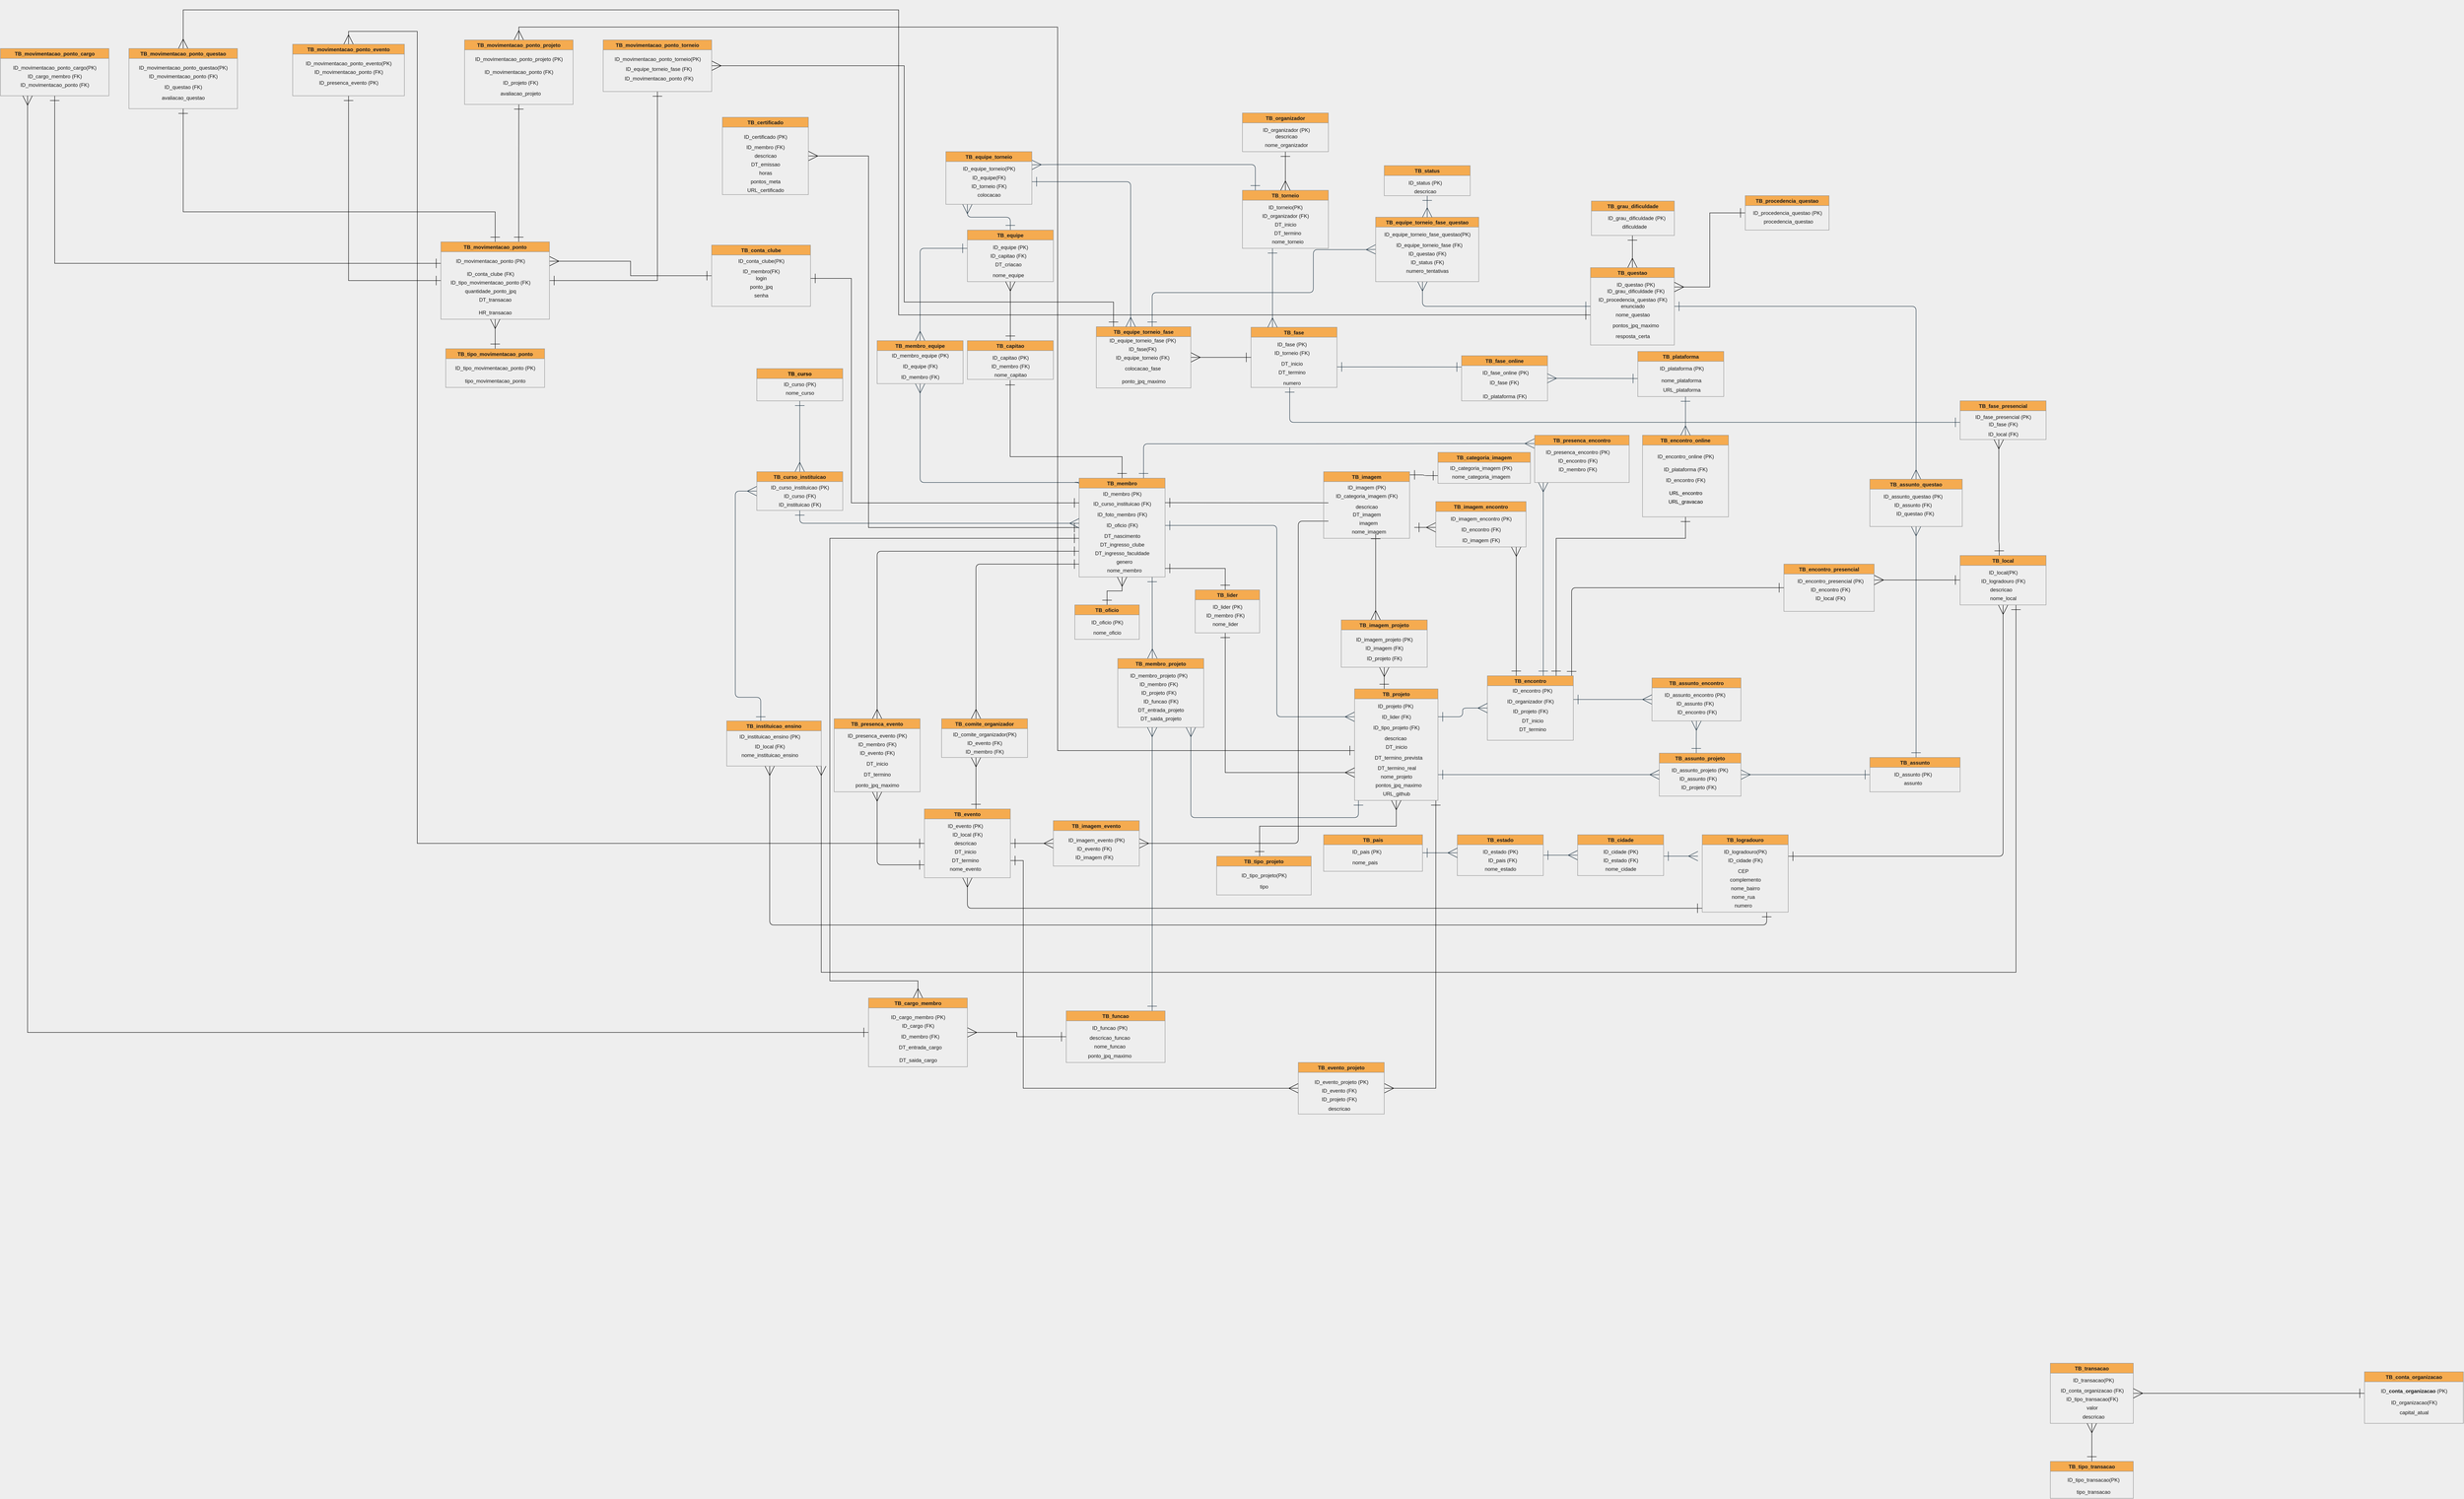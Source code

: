 <mxfile version="20.6.2" type="device"><diagram id="C5RBs43oDa-KdzZeNtuy" name="Page-1"><mxGraphModel dx="4689" dy="1925" grid="1" gridSize="10" guides="1" tooltips="1" connect="1" arrows="1" fold="1" page="1" pageScale="1" pageWidth="827" pageHeight="1169" background="#EEEEEE" math="0" shadow="0"><root><mxCell id="WIyWlLk6GJQsqaUBKTNV-0"/><mxCell id="WIyWlLk6GJQsqaUBKTNV-1" parent="WIyWlLk6GJQsqaUBKTNV-0"/><mxCell id="TYgIht4YAWw4zyjjbw9I-46" style="edgeStyle=orthogonalEdgeStyle;orthogonalLoop=1;jettySize=auto;html=1;entryX=0.402;entryY=-0.004;entryDx=0;entryDy=0;fontColor=#1A1A1A;startArrow=ERone;startFill=0;endArrow=ERmany;endFill=0;startSize=20;endSize=20;sourcePerimeterSpacing=0;targetPerimeterSpacing=0;strokeColor=#182E3E;entryPerimeter=0;" parent="WIyWlLk6GJQsqaUBKTNV-1" source="VTL4qMP21u7uoJTF-wre-11" target="i8xxgrSC41u2XgoWudE_-134" edge="1"><mxGeometry relative="1" as="geometry"><Array as="points"><mxPoint x="-100" y="730"/><mxPoint x="-100" y="730"/></Array></mxGeometry></mxCell><mxCell id="TYgIht4YAWw4zyjjbw9I-47" style="edgeStyle=orthogonalEdgeStyle;orthogonalLoop=1;jettySize=auto;html=1;fontColor=#1A1A1A;startArrow=ERone;startFill=0;endArrow=ERmany;endFill=0;startSize=20;endSize=20;sourcePerimeterSpacing=0;targetPerimeterSpacing=0;strokeColor=#182E3E;entryX=0;entryY=0.25;entryDx=0;entryDy=0;" parent="WIyWlLk6GJQsqaUBKTNV-1" source="VTL4qMP21u7uoJTF-wre-11" target="FkW6HpD9ix4tYoQA9cdo-74" edge="1"><mxGeometry relative="1" as="geometry"><Array as="points"><mxPoint x="190" y="560"/><mxPoint x="190" y="1005"/></Array><mxPoint x="280" y="1150" as="targetPoint"/></mxGeometry></mxCell><mxCell id="TYgIht4YAWw4zyjjbw9I-52" style="edgeStyle=orthogonalEdgeStyle;orthogonalLoop=1;jettySize=auto;html=1;fontColor=#1A1A1A;startArrow=ERone;startFill=0;endArrow=ERmany;endFill=0;startSize=20;endSize=20;sourcePerimeterSpacing=0;targetPerimeterSpacing=0;strokeColor=#182E3E;entryX=0.5;entryY=1;entryDx=0;entryDy=0;exitX=0.005;exitY=0.089;exitDx=0;exitDy=0;exitPerimeter=0;" parent="WIyWlLk6GJQsqaUBKTNV-1" source="VTL4qMP21u7uoJTF-wre-11" target="MzrtG7r0sTmh25EElP81-18" edge="1"><mxGeometry relative="1" as="geometry"><Array as="points"><mxPoint x="-269" y="460"/><mxPoint x="-640" y="460"/></Array><mxPoint x="-270" y="460" as="sourcePoint"/><mxPoint x="-490" y="240" as="targetPoint"/></mxGeometry></mxCell><mxCell id="TYgIht4YAWw4zyjjbw9I-81" style="edgeStyle=orthogonalEdgeStyle;rounded=1;orthogonalLoop=1;jettySize=auto;html=1;fontColor=#1A1A1A;startArrow=ERone;startFill=0;endArrow=ERmany;endFill=0;startSize=20;endSize=20;sourcePerimeterSpacing=0;targetPerimeterSpacing=0;strokeColor=#182E3E;strokeWidth=1;entryX=-0.003;entryY=0.176;entryDx=0;entryDy=0;entryPerimeter=0;" parent="WIyWlLk6GJQsqaUBKTNV-1" source="VTL4qMP21u7uoJTF-wre-11" target="VTL4qMP21u7uoJTF-wre-80" edge="1"><mxGeometry relative="1" as="geometry"><Array as="points"><mxPoint x="-120" y="370"/><mxPoint x="240" y="370"/></Array><mxPoint x="820" y="400" as="targetPoint"/></mxGeometry></mxCell><mxCell id="YG5TBJ8WbHTOM9098mdU-52" style="edgeStyle=orthogonalEdgeStyle;rounded=1;orthogonalLoop=1;jettySize=auto;html=1;startArrow=ERone;startFill=0;endArrow=ERmany;endFill=0;startSize=20;endSize=20;" parent="WIyWlLk6GJQsqaUBKTNV-1" target="YG5TBJ8WbHTOM9098mdU-46" edge="1"><mxGeometry relative="1" as="geometry"><mxPoint x="-270" y="650" as="sourcePoint"/><Array as="points"><mxPoint x="-510" y="650"/></Array></mxGeometry></mxCell><mxCell id="YG5TBJ8WbHTOM9098mdU-58" style="edgeStyle=orthogonalEdgeStyle;rounded=1;orthogonalLoop=1;jettySize=auto;html=1;entryX=0.5;entryY=0;entryDx=0;entryDy=0;startArrow=ERone;startFill=0;endArrow=ERmany;endFill=0;startSize=20;endSize=20;" parent="WIyWlLk6GJQsqaUBKTNV-1" source="VTL4qMP21u7uoJTF-wre-11" target="YG5TBJ8WbHTOM9098mdU-54" edge="1"><mxGeometry relative="1" as="geometry"><Array as="points"><mxPoint x="-740" y="620"/></Array></mxGeometry></mxCell><mxCell id="kAfucMw3TzG-PKz_Gadl-7" style="edgeStyle=orthogonalEdgeStyle;rounded=0;orthogonalLoop=1;jettySize=auto;html=1;entryX=0.496;entryY=1.092;entryDx=0;entryDy=0;endArrow=ERone;endFill=0;startArrow=ERone;startFill=0;strokeWidth=1;endSize=20;startSize=20;entryPerimeter=0;" parent="WIyWlLk6GJQsqaUBKTNV-1" source="VTL4qMP21u7uoJTF-wre-11" target="kAfucMw3TzG-PKz_Gadl-3" edge="1"><mxGeometry relative="1" as="geometry"><Array as="points"><mxPoint x="-170" y="400"/><mxPoint x="-430" y="400"/></Array></mxGeometry></mxCell><mxCell id="8JxLFZF8es4IcbfinC9G-241" style="edgeStyle=orthogonalEdgeStyle;rounded=0;orthogonalLoop=1;jettySize=auto;html=1;entryX=0.5;entryY=0;entryDx=0;entryDy=0;startArrow=ERone;startFill=0;endArrow=ERmany;endFill=0;startSize=20;endSize=20;" parent="WIyWlLk6GJQsqaUBKTNV-1" source="VTL4qMP21u7uoJTF-wre-11" target="8JxLFZF8es4IcbfinC9G-232" edge="1"><mxGeometry relative="1" as="geometry"><Array as="points"><mxPoint x="-850" y="590"/><mxPoint x="-850" y="1620"/><mxPoint x="-645" y="1620"/></Array></mxGeometry></mxCell><mxCell id="qIna9YBPZ6rhE_v36X1--73" style="edgeStyle=orthogonalEdgeStyle;rounded=0;orthogonalLoop=1;jettySize=auto;html=1;entryX=1;entryY=0.5;entryDx=0;entryDy=0;startArrow=ERone;startFill=0;endArrow=ERmany;endFill=0;startSize=20;endSize=20;" parent="WIyWlLk6GJQsqaUBKTNV-1" source="VTL4qMP21u7uoJTF-wre-11" target="qIna9YBPZ6rhE_v36X1--63" edge="1"><mxGeometry relative="1" as="geometry"><Array as="points"><mxPoint x="-760" y="565"/><mxPoint x="-760" y="-300"/></Array></mxGeometry></mxCell><mxCell id="VTL4qMP21u7uoJTF-wre-11" value="TB_membro" style="swimlane;fillColor=#F5AB50;strokeColor=#909090;fontColor=#1A1A1A;rounded=0;" parent="WIyWlLk6GJQsqaUBKTNV-1" vertex="1"><mxGeometry x="-270" y="450" width="200" height="230" as="geometry"/></mxCell><mxCell id="VTL4qMP21u7uoJTF-wre-12" value="nome_membro" style="text;html=1;align=center;verticalAlign=middle;resizable=0;points=[];autosize=1;strokeColor=none;fillColor=none;fontColor=#1A1A1A;rounded=0;" parent="VTL4qMP21u7uoJTF-wre-11" vertex="1"><mxGeometry x="55" y="205" width="100" height="20" as="geometry"/></mxCell><mxCell id="VTL4qMP21u7uoJTF-wre-13" value="genero" style="text;html=1;align=center;verticalAlign=middle;resizable=0;points=[];autosize=1;strokeColor=none;fillColor=none;fontColor=#1A1A1A;rounded=0;" parent="VTL4qMP21u7uoJTF-wre-11" vertex="1"><mxGeometry x="80" y="185" width="50" height="20" as="geometry"/></mxCell><mxCell id="VTL4qMP21u7uoJTF-wre-15" value="ID_curso_instituicao (FK)" style="text;html=1;align=center;verticalAlign=middle;resizable=0;points=[];autosize=1;strokeColor=none;fillColor=none;fontColor=#1A1A1A;rounded=0;" parent="VTL4qMP21u7uoJTF-wre-11" vertex="1"><mxGeometry x="25" y="50" width="150" height="20" as="geometry"/></mxCell><mxCell id="VTL4qMP21u7uoJTF-wre-22" value="DT_ingresso_clube" style="text;html=1;align=center;verticalAlign=middle;resizable=0;points=[];autosize=1;strokeColor=none;fillColor=none;fontColor=#1A1A1A;rounded=0;" parent="VTL4qMP21u7uoJTF-wre-11" vertex="1"><mxGeometry x="40" y="145" width="120" height="20" as="geometry"/></mxCell><mxCell id="VTL4qMP21u7uoJTF-wre-20" value="DT_nascimento" style="text;html=1;align=center;verticalAlign=middle;resizable=0;points=[];autosize=1;strokeColor=none;fillColor=none;fontColor=#1A1A1A;rounded=0;" parent="VTL4qMP21u7uoJTF-wre-11" vertex="1"><mxGeometry x="45" y="120" width="110" height="30" as="geometry"/></mxCell><mxCell id="VTL4qMP21u7uoJTF-wre-16" value="ID_membro (PK)" style="text;html=1;align=center;verticalAlign=middle;resizable=0;points=[];autosize=1;strokeColor=none;fillColor=none;fontColor=#1A1A1A;rounded=0;" parent="VTL4qMP21u7uoJTF-wre-11" vertex="1"><mxGeometry x="45" y="22" width="110" height="30" as="geometry"/></mxCell><mxCell id="FkW6HpD9ix4tYoQA9cdo-0" value="DT_ingresso_faculdade" style="text;html=1;align=center;verticalAlign=middle;resizable=0;points=[];autosize=1;strokeColor=none;fillColor=none;fontColor=#1A1A1A;rounded=0;" parent="VTL4qMP21u7uoJTF-wre-11" vertex="1"><mxGeometry x="30" y="165" width="140" height="20" as="geometry"/></mxCell><mxCell id="XlCbsFDLTcZyDVJfCB4z-0" value="ID_foto_membro (FK)" style="text;html=1;align=center;verticalAlign=middle;resizable=0;points=[];autosize=1;strokeColor=none;fillColor=none;fontColor=#1A1A1A;rounded=0;" parent="VTL4qMP21u7uoJTF-wre-11" vertex="1"><mxGeometry x="30" y="70" width="140" height="30" as="geometry"/></mxCell><mxCell id="VTL4qMP21u7uoJTF-wre-14" value="ID_oficio (FK)" style="text;html=1;align=center;verticalAlign=middle;resizable=0;points=[];autosize=1;strokeColor=none;fillColor=none;fontColor=#1A1A1A;rounded=0;" parent="VTL4qMP21u7uoJTF-wre-11" vertex="1"><mxGeometry x="50" y="95" width="100" height="30" as="geometry"/></mxCell><mxCell id="TYgIht4YAWw4zyjjbw9I-53" style="edgeStyle=orthogonalEdgeStyle;orthogonalLoop=1;jettySize=auto;html=1;entryX=0.5;entryY=0;entryDx=0;entryDy=0;fontColor=#1A1A1A;startArrow=ERone;startFill=0;endArrow=ERmany;endFill=0;startSize=20;endSize=20;sourcePerimeterSpacing=0;targetPerimeterSpacing=0;strokeColor=#182E3E;" parent="WIyWlLk6GJQsqaUBKTNV-1" source="VTL4qMP21u7uoJTF-wre-23" target="MzrtG7r0sTmh25EElP81-18" edge="1"><mxGeometry relative="1" as="geometry"><Array as="points"><mxPoint x="-640" y="-85"/></Array></mxGeometry></mxCell><mxCell id="TYgIht4YAWw4zyjjbw9I-100" style="edgeStyle=orthogonalEdgeStyle;rounded=1;orthogonalLoop=1;jettySize=auto;html=1;entryX=0.25;entryY=1;entryDx=0;entryDy=0;fontColor=#1A1A1A;startArrow=ERone;startFill=0;endArrow=ERmany;endFill=0;startSize=20;endSize=20;sourcePerimeterSpacing=0;targetPerimeterSpacing=0;strokeColor=#182E3E;strokeWidth=1;" parent="WIyWlLk6GJQsqaUBKTNV-1" source="VTL4qMP21u7uoJTF-wre-23" target="i8xxgrSC41u2XgoWudE_-182" edge="1"><mxGeometry relative="1" as="geometry"/></mxCell><mxCell id="VTL4qMP21u7uoJTF-wre-23" value="TB_equipe" style="swimlane;fillColor=#F5AB50;strokeColor=#909090;fontColor=#1A1A1A;rounded=0;" parent="WIyWlLk6GJQsqaUBKTNV-1" vertex="1"><mxGeometry x="-530" y="-127.5" width="200" height="120" as="geometry"/></mxCell><mxCell id="VTL4qMP21u7uoJTF-wre-25" value="ID_capitao (FK)" style="text;html=1;align=center;verticalAlign=middle;resizable=0;points=[];autosize=1;strokeColor=none;fillColor=none;fontColor=#1A1A1A;rounded=0;" parent="VTL4qMP21u7uoJTF-wre-23" vertex="1"><mxGeometry x="40" y="45" width="110" height="30" as="geometry"/></mxCell><mxCell id="ZRTuoBEt_CSHMcLeg_AE-20" value="ID_equipe (PK)" style="text;html=1;align=center;verticalAlign=middle;resizable=0;points=[];autosize=1;strokeColor=none;fillColor=none;fontColor=#1A1A1A;rounded=0;" parent="VTL4qMP21u7uoJTF-wre-23" vertex="1"><mxGeometry x="50" y="30" width="100" height="20" as="geometry"/></mxCell><mxCell id="i8xxgrSC41u2XgoWudE_-168" value="DT_criacao" style="text;html=1;align=center;verticalAlign=middle;resizable=0;points=[];autosize=1;strokeColor=none;fillColor=none;fontColor=#1A1A1A;rounded=0;" parent="VTL4qMP21u7uoJTF-wre-23" vertex="1"><mxGeometry x="55" y="70" width="80" height="20" as="geometry"/></mxCell><mxCell id="VTL4qMP21u7uoJTF-wre-24" value="nome_equipe" style="text;html=1;align=center;verticalAlign=middle;resizable=0;points=[];autosize=1;strokeColor=none;fillColor=none;fontColor=#1A1A1A;rounded=0;" parent="VTL4qMP21u7uoJTF-wre-23" vertex="1"><mxGeometry x="45" y="90" width="100" height="30" as="geometry"/></mxCell><mxCell id="TYgIht4YAWw4zyjjbw9I-109" style="edgeStyle=orthogonalEdgeStyle;rounded=1;orthogonalLoop=1;jettySize=auto;html=1;fontColor=#1A1A1A;startArrow=ERone;startFill=0;endArrow=ERone;endFill=0;startSize=20;endSize=20;sourcePerimeterSpacing=0;targetPerimeterSpacing=0;strokeColor=#182E3E;strokeWidth=1;" parent="WIyWlLk6GJQsqaUBKTNV-1" source="VTL4qMP21u7uoJTF-wre-29" edge="1"><mxGeometry relative="1" as="geometry"><Array as="points"><mxPoint x="220" y="320"/></Array><mxPoint x="1780" y="320" as="targetPoint"/></mxGeometry></mxCell><mxCell id="TYgIht4YAWw4zyjjbw9I-111" style="edgeStyle=orthogonalEdgeStyle;rounded=1;orthogonalLoop=1;jettySize=auto;html=1;fontColor=#1A1A1A;startArrow=ERone;startFill=0;endArrow=ERone;endFill=0;startSize=20;endSize=20;sourcePerimeterSpacing=0;targetPerimeterSpacing=0;strokeColor=#182E3E;strokeWidth=1;entryX=0;entryY=0.25;entryDx=0;entryDy=0;" parent="WIyWlLk6GJQsqaUBKTNV-1" source="VTL4qMP21u7uoJTF-wre-29" target="ZIfGuY_Zl_z81XSsdV_m-30" edge="1"><mxGeometry relative="1" as="geometry"><Array as="points"><mxPoint x="390" y="191"/><mxPoint x="390" y="191"/></Array><mxPoint x="1240" y="170" as="targetPoint"/></mxGeometry></mxCell><mxCell id="VTL4qMP21u7uoJTF-wre-29" value="TB_fase" style="swimlane;fillColor=#F5AB50;strokeColor=#909090;fontColor=#1A1A1A;rounded=0;" parent="WIyWlLk6GJQsqaUBKTNV-1" vertex="1"><mxGeometry x="130" y="98.75" width="200" height="140" as="geometry"/></mxCell><mxCell id="VTL4qMP21u7uoJTF-wre-30" value="numero" style="text;html=1;align=center;verticalAlign=middle;resizable=0;points=[];autosize=1;strokeColor=none;fillColor=none;fontColor=#1A1A1A;rounded=0;" parent="VTL4qMP21u7uoJTF-wre-29" vertex="1"><mxGeometry x="65" y="120" width="60" height="20" as="geometry"/></mxCell><mxCell id="ZRTuoBEt_CSHMcLeg_AE-14" value="ID_fase (PK)" style="text;html=1;align=center;verticalAlign=middle;resizable=0;points=[];autosize=1;strokeColor=none;fillColor=none;fontColor=#1A1A1A;rounded=0;" parent="VTL4qMP21u7uoJTF-wre-29" vertex="1"><mxGeometry x="55" y="30" width="80" height="20" as="geometry"/></mxCell><mxCell id="ZRTuoBEt_CSHMcLeg_AE-35" value="ID_torneio (FK)" style="text;html=1;align=center;verticalAlign=middle;resizable=0;points=[];autosize=1;strokeColor=none;fillColor=none;fontColor=#1A1A1A;rounded=0;" parent="VTL4qMP21u7uoJTF-wre-29" vertex="1"><mxGeometry x="45" y="50" width="100" height="20" as="geometry"/></mxCell><mxCell id="VTL4qMP21u7uoJTF-wre-31" value="DT_inicio" style="text;html=1;align=center;verticalAlign=middle;resizable=0;points=[];autosize=1;strokeColor=none;fillColor=none;fontColor=#1A1A1A;rounded=0;" parent="VTL4qMP21u7uoJTF-wre-29" vertex="1"><mxGeometry x="60" y="70" width="70" height="30" as="geometry"/></mxCell><mxCell id="VTL4qMP21u7uoJTF-wre-32" value="DT_termino" style="text;html=1;align=center;verticalAlign=middle;resizable=0;points=[];autosize=1;strokeColor=none;fillColor=none;fontColor=#1A1A1A;rounded=0;" parent="VTL4qMP21u7uoJTF-wre-29" vertex="1"><mxGeometry x="50" y="90" width="90" height="30" as="geometry"/></mxCell><mxCell id="TYgIht4YAWw4zyjjbw9I-72" style="edgeStyle=orthogonalEdgeStyle;rounded=1;orthogonalLoop=1;jettySize=auto;html=1;fontColor=#1A1A1A;startArrow=ERone;startFill=0;endArrow=ERmany;endFill=0;startSize=20;endSize=20;sourcePerimeterSpacing=0;targetPerimeterSpacing=0;strokeColor=#182E3E;strokeWidth=1;exitX=0;exitY=0.5;exitDx=0;exitDy=0;" parent="WIyWlLk6GJQsqaUBKTNV-1" source="VTL4qMP21u7uoJTF-wre-39" target="FkW6HpD9ix4tYoQA9cdo-45" edge="1"><mxGeometry relative="1" as="geometry"><mxPoint x="1128.5" y="-80" as="targetPoint"/><Array as="points"><mxPoint x="529" y="50"/></Array><mxPoint x="738.5" y="55" as="sourcePoint"/></mxGeometry></mxCell><mxCell id="TYgIht4YAWw4zyjjbw9I-88" style="edgeStyle=orthogonalEdgeStyle;rounded=1;orthogonalLoop=1;jettySize=auto;html=1;entryX=0.5;entryY=0;entryDx=0;entryDy=0;fontColor=#1A1A1A;startArrow=ERone;startFill=0;endArrow=ERmany;endFill=0;startSize=20;endSize=20;sourcePerimeterSpacing=0;targetPerimeterSpacing=0;strokeColor=#182E3E;strokeWidth=1;exitX=1;exitY=0.5;exitDx=0;exitDy=0;" parent="WIyWlLk6GJQsqaUBKTNV-1" source="VTL4qMP21u7uoJTF-wre-39" target="TYgIht4YAWw4zyjjbw9I-84" edge="1"><mxGeometry relative="1" as="geometry"/></mxCell><mxCell id="4bksBjjUsrCCTbxV27j5-6" value="" style="edgeStyle=orthogonalEdgeStyle;rounded=0;orthogonalLoop=1;jettySize=auto;html=1;startArrow=ERmany;startFill=0;endArrow=ERone;endFill=0;startSize=20;endSize=20;" parent="WIyWlLk6GJQsqaUBKTNV-1" source="VTL4qMP21u7uoJTF-wre-39" target="4bksBjjUsrCCTbxV27j5-0" edge="1"><mxGeometry relative="1" as="geometry"><Array as="points"><mxPoint x="978" y="-115"/><mxPoint x="977" y="-115"/></Array></mxGeometry></mxCell><mxCell id="8JxLFZF8es4IcbfinC9G-215" style="edgeStyle=orthogonalEdgeStyle;rounded=0;orthogonalLoop=1;jettySize=auto;html=1;entryX=0.5;entryY=0;entryDx=0;entryDy=0;startArrow=ERone;startFill=0;endArrow=ERmany;endFill=0;startSize=20;endSize=20;" parent="WIyWlLk6GJQsqaUBKTNV-1" source="VTL4qMP21u7uoJTF-wre-39" target="8JxLFZF8es4IcbfinC9G-180" edge="1"><mxGeometry relative="1" as="geometry"><Array as="points"><mxPoint x="-690" y="70"/><mxPoint x="-690" y="-640"/><mxPoint x="-2355" y="-640"/></Array></mxGeometry></mxCell><mxCell id="VTL4qMP21u7uoJTF-wre-39" value="TB_questao" style="swimlane;fillColor=#F5AB50;strokeColor=#909090;fontColor=#1A1A1A;rounded=0;" parent="WIyWlLk6GJQsqaUBKTNV-1" vertex="1"><mxGeometry x="920" y="-40" width="195" height="180" as="geometry"/></mxCell><mxCell id="ZRTuoBEt_CSHMcLeg_AE-22" value="ID_questao (PK)" style="text;html=1;align=center;verticalAlign=middle;resizable=0;points=[];autosize=1;strokeColor=none;fillColor=none;fontColor=#1A1A1A;rounded=0;" parent="VTL4qMP21u7uoJTF-wre-39" vertex="1"><mxGeometry x="55" y="30" width="100" height="20" as="geometry"/></mxCell><mxCell id="FkW6HpD9ix4tYoQA9cdo-29" value="ID_grau_dificuldade (FK)" style="text;html=1;align=center;verticalAlign=middle;resizable=0;points=[];autosize=1;strokeColor=none;fillColor=none;fontColor=#1A1A1A;rounded=0;" parent="VTL4qMP21u7uoJTF-wre-39" vertex="1"><mxGeometry x="25" y="40" width="160" height="30" as="geometry"/></mxCell><mxCell id="XlCbsFDLTcZyDVJfCB4z-65" value="enunciado" style="text;html=1;align=center;verticalAlign=middle;resizable=0;points=[];autosize=1;strokeColor=none;fillColor=none;fontColor=#1A1A1A;rounded=0;" parent="VTL4qMP21u7uoJTF-wre-39" vertex="1"><mxGeometry x="62.5" y="80" width="70" height="20" as="geometry"/></mxCell><mxCell id="FkW6HpD9ix4tYoQA9cdo-31" value="nome_questao" style="text;html=1;align=center;verticalAlign=middle;resizable=0;points=[];autosize=1;strokeColor=none;fillColor=none;fontColor=#1A1A1A;rounded=0;" parent="VTL4qMP21u7uoJTF-wre-39" vertex="1"><mxGeometry x="52.5" y="100" width="90" height="20" as="geometry"/></mxCell><mxCell id="VTL4qMP21u7uoJTF-wre-41" value="resposta_certa" style="text;html=1;align=center;verticalAlign=middle;resizable=0;points=[];autosize=1;strokeColor=none;fillColor=none;fontColor=#1A1A1A;rounded=0;" parent="VTL4qMP21u7uoJTF-wre-39" vertex="1"><mxGeometry x="52.5" y="150" width="90" height="20" as="geometry"/></mxCell><mxCell id="8JxLFZF8es4IcbfinC9G-216" value="pontos_jpq_maximo" style="text;html=1;align=center;verticalAlign=middle;resizable=0;points=[];autosize=1;strokeColor=none;fillColor=none;fontColor=#1A1A1A;rounded=0;" parent="VTL4qMP21u7uoJTF-wre-39" vertex="1"><mxGeometry x="40" y="120" width="130" height="30" as="geometry"/></mxCell><mxCell id="8JxLFZF8es4IcbfinC9G-250" value="ID_procedencia_questao (FK)" style="text;html=1;align=center;verticalAlign=middle;resizable=0;points=[];autosize=1;strokeColor=none;fillColor=none;fontColor=#1A1A1A;rounded=0;" parent="VTL4qMP21u7uoJTF-wre-39" vertex="1"><mxGeometry x="7.5" y="60" width="180" height="30" as="geometry"/></mxCell><mxCell id="TYgIht4YAWw4zyjjbw9I-90" style="edgeStyle=orthogonalEdgeStyle;rounded=1;orthogonalLoop=1;jettySize=auto;html=1;entryX=0;entryY=0.5;entryDx=0;entryDy=0;fontColor=#1A1A1A;startArrow=ERone;startFill=0;endArrow=ERmany;endFill=0;startSize=20;endSize=20;sourcePerimeterSpacing=0;targetPerimeterSpacing=0;strokeColor=#182E3E;strokeWidth=1;" parent="WIyWlLk6GJQsqaUBKTNV-1" target="FkW6HpD9ix4tYoQA9cdo-11" edge="1"><mxGeometry relative="1" as="geometry"><Array as="points"><mxPoint x="880" y="965"/></Array><mxPoint x="880" y="965" as="sourcePoint"/></mxGeometry></mxCell><mxCell id="TYgIht4YAWw4zyjjbw9I-92" style="edgeStyle=orthogonalEdgeStyle;rounded=1;orthogonalLoop=1;jettySize=auto;html=1;fontColor=#1A1A1A;startArrow=ERone;startFill=0;endArrow=ERmany;endFill=0;startSize=20;endSize=20;sourcePerimeterSpacing=0;targetPerimeterSpacing=0;strokeColor=#182E3E;strokeWidth=1;" parent="WIyWlLk6GJQsqaUBKTNV-1" source="VTL4qMP21u7uoJTF-wre-48" edge="1"><mxGeometry relative="1" as="geometry"><Array as="points"><mxPoint x="810" y="720"/><mxPoint x="810" y="720"/></Array><mxPoint x="810" y="460" as="targetPoint"/></mxGeometry></mxCell><mxCell id="TYgIht4YAWw4zyjjbw9I-106" style="rounded=1;orthogonalLoop=1;jettySize=auto;html=1;fontColor=#1A1A1A;startArrow=ERone;startFill=0;endArrow=ERone;endFill=0;startSize=20;endSize=20;sourcePerimeterSpacing=0;targetPerimeterSpacing=0;strokeColor=default;strokeWidth=1;entryX=0;entryY=0.5;entryDx=0;entryDy=0;exitX=0.98;exitY=0.005;exitDx=0;exitDy=0;edgeStyle=orthogonalEdgeStyle;exitPerimeter=0;" parent="WIyWlLk6GJQsqaUBKTNV-1" source="VTL4qMP21u7uoJTF-wre-48" target="VTL4qMP21u7uoJTF-wre-60" edge="1"><mxGeometry relative="1" as="geometry"><mxPoint x="1320" y="670" as="targetPoint"/><mxPoint x="1260" y="695" as="sourcePoint"/></mxGeometry></mxCell><mxCell id="XlCbsFDLTcZyDVJfCB4z-43" style="edgeStyle=orthogonalEdgeStyle;rounded=1;orthogonalLoop=1;jettySize=auto;html=1;startArrow=ERone;startFill=0;endArrow=ERmany;endFill=0;startSize=20;endSize=20;exitX=0.336;exitY=-0.001;exitDx=0;exitDy=0;exitPerimeter=0;" parent="WIyWlLk6GJQsqaUBKTNV-1" source="VTL4qMP21u7uoJTF-wre-48" edge="1"><mxGeometry relative="1" as="geometry"><Array as="points"><mxPoint x="747" y="620"/><mxPoint x="747" y="620"/><mxPoint x="747" y="610"/></Array><mxPoint x="747" y="610" as="targetPoint"/></mxGeometry></mxCell><mxCell id="qIna9YBPZ6rhE_v36X1--42" style="edgeStyle=orthogonalEdgeStyle;rounded=0;orthogonalLoop=1;jettySize=auto;html=1;entryX=0.5;entryY=1;entryDx=0;entryDy=0;startArrow=ERone;startFill=0;endArrow=ERone;endFill=0;startSize=20;endSize=20;" parent="WIyWlLk6GJQsqaUBKTNV-1" source="VTL4qMP21u7uoJTF-wre-48" target="VTL4qMP21u7uoJTF-wre-57" edge="1"><mxGeometry relative="1" as="geometry"><Array as="points"><mxPoint x="840" y="590"/><mxPoint x="1141" y="590"/></Array></mxGeometry></mxCell><mxCell id="VTL4qMP21u7uoJTF-wre-48" value="TB_encontro" style="swimlane;fillColor=#F5AB50;strokeColor=#909090;fontColor=#1A1A1A;rounded=0;" parent="WIyWlLk6GJQsqaUBKTNV-1" vertex="1"><mxGeometry x="680" y="910" width="200" height="150" as="geometry"/></mxCell><mxCell id="ZRTuoBEt_CSHMcLeg_AE-16" value="ID_encontro (PK)" style="text;html=1;strokeColor=none;fillColor=none;align=center;verticalAlign=middle;whiteSpace=wrap;rounded=0;fontColor=#1A1A1A;" parent="VTL4qMP21u7uoJTF-wre-48" vertex="1"><mxGeometry x="50" y="20" width="110" height="30" as="geometry"/></mxCell><mxCell id="VTL4qMP21u7uoJTF-wre-55" value="ID_organizador (FK)" style="text;html=1;align=center;verticalAlign=middle;resizable=0;points=[];autosize=1;strokeColor=none;fillColor=none;fontColor=#1A1A1A;rounded=0;" parent="VTL4qMP21u7uoJTF-wre-48" vertex="1"><mxGeometry x="40" y="50" width="120" height="20" as="geometry"/></mxCell><mxCell id="FkW6HpD9ix4tYoQA9cdo-87" value="ID_projeto (FK)" style="text;html=1;align=center;verticalAlign=middle;resizable=0;points=[];autosize=1;strokeColor=none;fillColor=none;fontColor=#1A1A1A;rounded=0;" parent="VTL4qMP21u7uoJTF-wre-48" vertex="1"><mxGeometry x="50" y="72.5" width="100" height="20" as="geometry"/></mxCell><mxCell id="VTL4qMP21u7uoJTF-wre-50" value="DT_inicio" style="text;html=1;align=center;verticalAlign=middle;resizable=0;points=[];autosize=1;strokeColor=none;fillColor=none;fontColor=#1A1A1A;rounded=0;" parent="VTL4qMP21u7uoJTF-wre-48" vertex="1"><mxGeometry x="70" y="90" width="70" height="30" as="geometry"/></mxCell><mxCell id="VTL4qMP21u7uoJTF-wre-51" value="DT_termino" style="text;html=1;align=center;verticalAlign=middle;resizable=0;points=[];autosize=1;strokeColor=none;fillColor=none;fontColor=#1A1A1A;rounded=0;" parent="VTL4qMP21u7uoJTF-wre-48" vertex="1"><mxGeometry x="60" y="110" width="90" height="30" as="geometry"/></mxCell><mxCell id="VTL4qMP21u7uoJTF-wre-57" value="TB_encontro_online" style="swimlane;startSize=23;fillColor=#F5AB50;strokeColor=#909090;fontColor=#1A1A1A;rounded=0;" parent="WIyWlLk6GJQsqaUBKTNV-1" vertex="1"><mxGeometry x="1041" y="350" width="200" height="190" as="geometry"/></mxCell><mxCell id="VTL4qMP21u7uoJTF-wre-58" value="ID_plataforma (FK)" style="text;html=1;align=center;verticalAlign=middle;resizable=0;points=[];autosize=1;strokeColor=none;fillColor=none;fontColor=#1A1A1A;rounded=0;" parent="VTL4qMP21u7uoJTF-wre-57" vertex="1"><mxGeometry x="40" y="70" width="120" height="20" as="geometry"/></mxCell><mxCell id="i8xxgrSC41u2XgoWudE_-27" value="ID_encontro_online (PK)" style="text;html=1;align=center;verticalAlign=middle;resizable=0;points=[];autosize=1;strokeColor=none;fillColor=none;fontColor=#1A1A1A;rounded=0;" parent="VTL4qMP21u7uoJTF-wre-57" vertex="1"><mxGeometry x="25" y="35" width="150" height="30" as="geometry"/></mxCell><mxCell id="qIna9YBPZ6rhE_v36X1--33" value="URL_gravacao" style="text;html=1;align=center;verticalAlign=middle;resizable=0;points=[];autosize=1;strokeColor=none;fillColor=none;" parent="VTL4qMP21u7uoJTF-wre-57" vertex="1"><mxGeometry x="50" y="140" width="100" height="30" as="geometry"/></mxCell><mxCell id="qIna9YBPZ6rhE_v36X1--34" value="URL_encontro" style="text;html=1;align=center;verticalAlign=middle;resizable=0;points=[];autosize=1;strokeColor=none;fillColor=none;" parent="VTL4qMP21u7uoJTF-wre-57" vertex="1"><mxGeometry x="50" y="120" width="100" height="30" as="geometry"/></mxCell><mxCell id="ZRTuoBEt_CSHMcLeg_AE-18" value="ID_encontro (FK)" style="text;html=1;strokeColor=none;fillColor=none;align=center;verticalAlign=middle;whiteSpace=wrap;rounded=0;fontColor=#1A1A1A;" parent="VTL4qMP21u7uoJTF-wre-57" vertex="1"><mxGeometry x="46.75" y="90" width="106.5" height="30" as="geometry"/></mxCell><mxCell id="VTL4qMP21u7uoJTF-wre-60" value="TB_encontro_presencial" style="swimlane;fillColor=#F5AB50;strokeColor=#909090;fontColor=#1A1A1A;rounded=0;" parent="WIyWlLk6GJQsqaUBKTNV-1" vertex="1"><mxGeometry x="1370" y="650" width="210" height="110" as="geometry"/></mxCell><mxCell id="qwTuaXCYtT8IFG6sF0Jl-0" value="ID_encontro_presencial (PK)" style="text;html=1;strokeColor=none;fillColor=none;align=center;verticalAlign=middle;whiteSpace=wrap;rounded=0;fontColor=#1A1A1A;" parent="VTL4qMP21u7uoJTF-wre-60" vertex="1"><mxGeometry x="30" y="30" width="156.5" height="20" as="geometry"/></mxCell><mxCell id="usEamrrbJGj7aGyeZueg-76" value="ID_encontro (FK)" style="text;html=1;strokeColor=none;fillColor=none;align=center;verticalAlign=middle;whiteSpace=wrap;rounded=0;fontColor=#1A1A1A;" parent="VTL4qMP21u7uoJTF-wre-60" vertex="1"><mxGeometry x="55" y="50" width="106.5" height="20" as="geometry"/></mxCell><mxCell id="ZRTuoBEt_CSHMcLeg_AE-19" value="ID_local (FK)" style="text;html=1;strokeColor=none;fillColor=none;align=center;verticalAlign=middle;whiteSpace=wrap;rounded=0;fontColor=#1A1A1A;" parent="VTL4qMP21u7uoJTF-wre-60" vertex="1"><mxGeometry x="55" y="70" width="106.5" height="20" as="geometry"/></mxCell><mxCell id="VTL4qMP21u7uoJTF-wre-80" value="TB_presenca_encontro" style="swimlane;fillColor=#F5AB50;strokeColor=#909090;fontColor=#1A1A1A;rounded=0;" parent="WIyWlLk6GJQsqaUBKTNV-1" vertex="1"><mxGeometry x="790" y="350" width="220" height="110" as="geometry"/></mxCell><mxCell id="i8xxgrSC41u2XgoWudE_-100" value="ID_presenca_encontro (PK)" style="text;html=1;align=center;verticalAlign=middle;resizable=0;points=[];autosize=1;strokeColor=none;fillColor=none;fontColor=#1A1A1A;rounded=0;" parent="VTL4qMP21u7uoJTF-wre-80" vertex="1"><mxGeometry x="20" y="30" width="160" height="20" as="geometry"/></mxCell><mxCell id="VTL4qMP21u7uoJTF-wre-81" value="ID_encontro (FK)" style="text;html=1;align=center;verticalAlign=middle;resizable=0;points=[];autosize=1;strokeColor=none;fillColor=none;fontColor=#1A1A1A;rounded=0;" parent="VTL4qMP21u7uoJTF-wre-80" vertex="1"><mxGeometry x="45" y="50" width="110" height="20" as="geometry"/></mxCell><mxCell id="VTL4qMP21u7uoJTF-wre-82" value="ID_membro (FK)" style="text;html=1;align=center;verticalAlign=middle;resizable=0;points=[];autosize=1;strokeColor=none;fillColor=none;fontColor=#1A1A1A;rounded=0;" parent="VTL4qMP21u7uoJTF-wre-80" vertex="1"><mxGeometry x="45" y="70" width="110" height="20" as="geometry"/></mxCell><mxCell id="TYgIht4YAWw4zyjjbw9I-76" style="edgeStyle=orthogonalEdgeStyle;rounded=1;orthogonalLoop=1;jettySize=auto;html=1;fontColor=#1A1A1A;startArrow=ERone;startFill=0;endArrow=ERmany;endFill=0;startSize=20;endSize=20;sourcePerimeterSpacing=0;targetPerimeterSpacing=0;strokeColor=#182E3E;strokeWidth=1;entryX=0;entryY=0.5;entryDx=0;entryDy=0;" parent="WIyWlLk6GJQsqaUBKTNV-1" source="ZRTuoBEt_CSHMcLeg_AE-41" target="FkW6HpD9ix4tYoQA9cdo-45" edge="1"><mxGeometry relative="1" as="geometry"><Array as="points"><mxPoint x="-100" y="18"/><mxPoint x="275" y="18"/><mxPoint x="275" y="-82"/><mxPoint x="400" y="-82"/></Array><mxPoint x="550" y="20" as="targetPoint"/></mxGeometry></mxCell><mxCell id="pPEXgX6lNTL0yP543fjD-6" style="edgeStyle=orthogonalEdgeStyle;rounded=0;orthogonalLoop=1;jettySize=auto;html=1;startArrow=ERmany;startFill=0;endArrow=ERone;endFill=0;strokeColor=default;targetPerimeterSpacing=20;sourcePerimeterSpacing=0;startSize=20;endSize=20;entryX=0;entryY=0.5;entryDx=0;entryDy=0;" parent="WIyWlLk6GJQsqaUBKTNV-1" source="ZRTuoBEt_CSHMcLeg_AE-41" target="VTL4qMP21u7uoJTF-wre-29" edge="1"><mxGeometry relative="1" as="geometry"><mxPoint x="200" y="150" as="targetPoint"/></mxGeometry></mxCell><mxCell id="8JxLFZF8es4IcbfinC9G-212" style="edgeStyle=orthogonalEdgeStyle;rounded=0;orthogonalLoop=1;jettySize=auto;html=1;entryX=1;entryY=0.5;entryDx=0;entryDy=0;startArrow=ERone;startFill=0;endArrow=ERmany;endFill=0;startSize=20;endSize=20;" parent="WIyWlLk6GJQsqaUBKTNV-1" source="ZRTuoBEt_CSHMcLeg_AE-41" target="8JxLFZF8es4IcbfinC9G-172" edge="1"><mxGeometry relative="1" as="geometry"><Array as="points"><mxPoint x="-190" y="40"/><mxPoint x="-677" y="40"/><mxPoint x="-677" y="-510"/></Array></mxGeometry></mxCell><mxCell id="ZRTuoBEt_CSHMcLeg_AE-41" value="TB_equipe_torneio_fase" style="swimlane;fillColor=#F5AB50;strokeColor=#909090;fontColor=#1A1A1A;rounded=0;" parent="WIyWlLk6GJQsqaUBKTNV-1" vertex="1"><mxGeometry x="-230" y="97.5" width="220" height="142.5" as="geometry"/></mxCell><mxCell id="ZRTuoBEt_CSHMcLeg_AE-46" value="colocacao_fase" style="text;html=1;strokeColor=none;fillColor=none;align=center;verticalAlign=middle;whiteSpace=wrap;rounded=0;fontColor=#1A1A1A;" parent="ZRTuoBEt_CSHMcLeg_AE-41" vertex="1"><mxGeometry x="61.74" y="92.5" width="92.5" height="10" as="geometry"/></mxCell><mxCell id="ZIfGuY_Zl_z81XSsdV_m-40" value="ID_equipe_torneio_fase (PK)" style="text;html=1;strokeColor=none;fillColor=none;align=center;verticalAlign=middle;whiteSpace=wrap;rounded=0;fontColor=#1A1A1A;" parent="ZRTuoBEt_CSHMcLeg_AE-41" vertex="1"><mxGeometry x="21" y="25" width="174" height="15" as="geometry"/></mxCell><mxCell id="ZIfGuY_Zl_z81XSsdV_m-41" value="ID_equipe_torneio (FK)" style="text;html=1;strokeColor=none;fillColor=none;align=center;verticalAlign=middle;whiteSpace=wrap;rounded=0;fontColor=#1A1A1A;" parent="ZRTuoBEt_CSHMcLeg_AE-41" vertex="1"><mxGeometry x="37" y="62.5" width="142.01" height="20" as="geometry"/></mxCell><mxCell id="i8xxgrSC41u2XgoWudE_-204" value="ID_fase(FK)" style="text;html=1;strokeColor=none;fillColor=none;align=center;verticalAlign=middle;whiteSpace=wrap;rounded=0;fontColor=#1A1A1A;" parent="ZRTuoBEt_CSHMcLeg_AE-41" vertex="1"><mxGeometry x="66.12" y="42.5" width="83.75" height="20" as="geometry"/></mxCell><mxCell id="8JxLFZF8es4IcbfinC9G-218" value="ponto_jpq_maximo" style="text;html=1;align=center;verticalAlign=middle;resizable=0;points=[];autosize=1;strokeColor=none;fillColor=none;fontColor=#1A1A1A;rounded=0;" parent="ZRTuoBEt_CSHMcLeg_AE-41" vertex="1"><mxGeometry x="50" y="112.5" width="120" height="30" as="geometry"/></mxCell><mxCell id="TYgIht4YAWw4zyjjbw9I-102" style="edgeStyle=orthogonalEdgeStyle;rounded=1;orthogonalLoop=1;jettySize=auto;html=1;entryX=0;entryY=0.5;entryDx=0;entryDy=0;fontColor=#1A1A1A;startArrow=ERone;startFill=0;endArrow=ERmany;endFill=0;startSize=20;endSize=20;sourcePerimeterSpacing=0;targetPerimeterSpacing=0;strokeColor=#182E3E;strokeWidth=1;" parent="WIyWlLk6GJQsqaUBKTNV-1" source="CPDvqSe1AG4aPfyxMHfG-0" target="CPDvqSe1AG4aPfyxMHfG-11" edge="1"><mxGeometry relative="1" as="geometry"/></mxCell><mxCell id="CPDvqSe1AG4aPfyxMHfG-0" value="TB_estado" style="swimlane;startSize=23;fillColor=#F5AB50;strokeColor=#909090;fontColor=#1A1A1A;rounded=0;" parent="WIyWlLk6GJQsqaUBKTNV-1" vertex="1"><mxGeometry x="610" y="1280" width="200" height="95" as="geometry"/></mxCell><mxCell id="CPDvqSe1AG4aPfyxMHfG-6" value="ID_estado (PK)" style="text;html=1;align=center;verticalAlign=middle;resizable=0;points=[];autosize=1;strokeColor=none;fillColor=none;fontColor=#1A1A1A;rounded=0;" parent="CPDvqSe1AG4aPfyxMHfG-0" vertex="1"><mxGeometry x="50" y="30" width="100" height="20" as="geometry"/></mxCell><mxCell id="CPDvqSe1AG4aPfyxMHfG-17" value="ID_pais (FK)" style="text;html=1;align=center;verticalAlign=middle;resizable=0;points=[];autosize=1;strokeColor=none;fillColor=none;fontColor=#1A1A1A;rounded=0;" parent="CPDvqSe1AG4aPfyxMHfG-0" vertex="1"><mxGeometry x="65" y="50" width="80" height="20" as="geometry"/></mxCell><mxCell id="MzrtG7r0sTmh25EElP81-4" value="nome_estado" style="text;html=1;align=center;verticalAlign=middle;resizable=0;points=[];autosize=1;strokeColor=none;fillColor=none;fontColor=#1A1A1A;rounded=0;" parent="CPDvqSe1AG4aPfyxMHfG-0" vertex="1"><mxGeometry x="50" y="65" width="100" height="30" as="geometry"/></mxCell><mxCell id="TYgIht4YAWw4zyjjbw9I-101" style="edgeStyle=orthogonalEdgeStyle;rounded=1;orthogonalLoop=1;jettySize=auto;html=1;fontColor=#1A1A1A;startArrow=ERone;startFill=0;endArrow=ERmany;endFill=0;startSize=20;endSize=20;sourcePerimeterSpacing=0;targetPerimeterSpacing=0;strokeColor=#182E3E;strokeWidth=1;" parent="WIyWlLk6GJQsqaUBKTNV-1" source="CPDvqSe1AG4aPfyxMHfG-8" edge="1"><mxGeometry relative="1" as="geometry"><mxPoint x="610" y="1322" as="targetPoint"/></mxGeometry></mxCell><mxCell id="CPDvqSe1AG4aPfyxMHfG-8" value="TB_pais" style="swimlane;startSize=23;fillColor=#F5AB50;strokeColor=#909090;fontColor=#1A1A1A;rounded=0;" parent="WIyWlLk6GJQsqaUBKTNV-1" vertex="1"><mxGeometry x="299" y="1280" width="230" height="85" as="geometry"/></mxCell><mxCell id="CPDvqSe1AG4aPfyxMHfG-9" value="ID_pais (PK)" style="text;html=1;align=center;verticalAlign=middle;resizable=0;points=[];autosize=1;strokeColor=none;fillColor=none;fontColor=#1A1A1A;rounded=0;" parent="CPDvqSe1AG4aPfyxMHfG-8" vertex="1"><mxGeometry x="60" y="30" width="80" height="20" as="geometry"/></mxCell><mxCell id="MzrtG7r0sTmh25EElP81-5" value="nome_pais" style="text;html=1;align=center;verticalAlign=middle;resizable=0;points=[];autosize=1;strokeColor=none;fillColor=none;fontColor=#1A1A1A;rounded=0;" parent="CPDvqSe1AG4aPfyxMHfG-8" vertex="1"><mxGeometry x="56" y="50" width="80" height="30" as="geometry"/></mxCell><mxCell id="TYgIht4YAWw4zyjjbw9I-104" style="edgeStyle=orthogonalEdgeStyle;rounded=1;orthogonalLoop=1;jettySize=auto;html=1;fontColor=#1A1A1A;startArrow=ERone;startFill=0;endArrow=ERmany;endFill=0;startSize=20;endSize=20;sourcePerimeterSpacing=0;targetPerimeterSpacing=0;strokeColor=#182E3E;strokeWidth=1;" parent="WIyWlLk6GJQsqaUBKTNV-1" edge="1"><mxGeometry relative="1" as="geometry"><mxPoint x="1170" y="1329.7" as="targetPoint"/><mxPoint x="1090" y="1329.7" as="sourcePoint"/><Array as="points"><mxPoint x="1090" y="1329.7"/></Array></mxGeometry></mxCell><mxCell id="CPDvqSe1AG4aPfyxMHfG-11" value="TB_cidade" style="swimlane;startSize=23;fillColor=#F5AB50;strokeColor=#909090;fontColor=#1A1A1A;rounded=0;" parent="WIyWlLk6GJQsqaUBKTNV-1" vertex="1"><mxGeometry x="890" y="1280" width="200" height="95" as="geometry"/></mxCell><mxCell id="CPDvqSe1AG4aPfyxMHfG-12" value="ID_cidade (PK)" style="text;html=1;align=center;verticalAlign=middle;resizable=0;points=[];autosize=1;strokeColor=none;fillColor=none;fontColor=#1A1A1A;rounded=0;" parent="CPDvqSe1AG4aPfyxMHfG-11" vertex="1"><mxGeometry x="50" y="30" width="100" height="20" as="geometry"/></mxCell><mxCell id="CPDvqSe1AG4aPfyxMHfG-16" value="ID_estado (FK)" style="text;html=1;align=center;verticalAlign=middle;resizable=0;points=[];autosize=1;strokeColor=none;fillColor=none;fontColor=#1A1A1A;rounded=0;" parent="CPDvqSe1AG4aPfyxMHfG-11" vertex="1"><mxGeometry x="50" y="50" width="100" height="20" as="geometry"/></mxCell><mxCell id="MzrtG7r0sTmh25EElP81-3" value="nome_cidade" style="text;html=1;align=center;verticalAlign=middle;resizable=0;points=[];autosize=1;strokeColor=none;fillColor=none;fontColor=#1A1A1A;rounded=0;" parent="CPDvqSe1AG4aPfyxMHfG-11" vertex="1"><mxGeometry x="50" y="65" width="100" height="30" as="geometry"/></mxCell><mxCell id="YG5TBJ8WbHTOM9098mdU-19" style="edgeStyle=orthogonalEdgeStyle;rounded=1;orthogonalLoop=1;jettySize=auto;html=1;startArrow=ERone;startFill=0;endArrow=ERmany;endFill=0;startSize=20;endSize=20;entryX=0.5;entryY=1;entryDx=0;entryDy=0;" parent="WIyWlLk6GJQsqaUBKTNV-1" source="CPDvqSe1AG4aPfyxMHfG-18" target="YG5TBJ8WbHTOM9098mdU-13" edge="1"><mxGeometry relative="1" as="geometry"><Array as="points"><mxPoint x="1880" y="1330"/></Array><mxPoint x="1860" y="850" as="targetPoint"/></mxGeometry></mxCell><mxCell id="YG5TBJ8WbHTOM9098mdU-24" style="edgeStyle=orthogonalEdgeStyle;rounded=1;orthogonalLoop=1;jettySize=auto;html=1;startArrow=ERone;startFill=0;endArrow=ERmany;endFill=0;startSize=20;endSize=20;" parent="WIyWlLk6GJQsqaUBKTNV-1" source="CPDvqSe1AG4aPfyxMHfG-18" edge="1"><mxGeometry relative="1" as="geometry"><Array as="points"><mxPoint x="1330" y="1490"/><mxPoint x="-990" y="1490"/><mxPoint x="-990" y="1120"/></Array><mxPoint x="-990" y="1120" as="targetPoint"/></mxGeometry></mxCell><mxCell id="YG5TBJ8WbHTOM9098mdU-53" style="edgeStyle=orthogonalEdgeStyle;rounded=1;orthogonalLoop=1;jettySize=auto;html=1;entryX=0.5;entryY=1;entryDx=0;entryDy=0;startArrow=ERone;startFill=0;endArrow=ERmany;endFill=0;startSize=20;endSize=20;" parent="WIyWlLk6GJQsqaUBKTNV-1" source="CPDvqSe1AG4aPfyxMHfG-18" target="YG5TBJ8WbHTOM9098mdU-29" edge="1"><mxGeometry relative="1" as="geometry"><Array as="points"><mxPoint x="1220" y="1451"/><mxPoint x="-530" y="1451"/></Array></mxGeometry></mxCell><mxCell id="CPDvqSe1AG4aPfyxMHfG-18" value="TB_logradouro" style="swimlane;startSize=23;fillColor=#F5AB50;strokeColor=#909090;fontColor=#1A1A1A;rounded=0;" parent="WIyWlLk6GJQsqaUBKTNV-1" vertex="1"><mxGeometry x="1180" y="1280" width="200" height="180" as="geometry"/></mxCell><mxCell id="CPDvqSe1AG4aPfyxMHfG-19" value="ID_logradouro(PK)" style="text;html=1;align=center;verticalAlign=middle;resizable=0;points=[];autosize=1;strokeColor=none;fillColor=none;fontColor=#1A1A1A;rounded=0;" parent="CPDvqSe1AG4aPfyxMHfG-18" vertex="1"><mxGeometry x="40" y="30" width="120" height="20" as="geometry"/></mxCell><mxCell id="CPDvqSe1AG4aPfyxMHfG-20" value="ID_cidade (FK)" style="text;html=1;align=center;verticalAlign=middle;resizable=0;points=[];autosize=1;strokeColor=none;fillColor=none;fontColor=#1A1A1A;rounded=0;" parent="CPDvqSe1AG4aPfyxMHfG-18" vertex="1"><mxGeometry x="50" y="50" width="100" height="20" as="geometry"/></mxCell><mxCell id="qIna9YBPZ6rhE_v36X1--16" value="nome_bairro" style="text;html=1;align=center;verticalAlign=middle;resizable=0;points=[];autosize=1;strokeColor=none;fillColor=none;fontColor=#1A1A1A;rounded=0;" parent="CPDvqSe1AG4aPfyxMHfG-18" vertex="1"><mxGeometry x="55" y="110" width="90" height="30" as="geometry"/></mxCell><mxCell id="MzrtG7r0sTmh25EElP81-2" value="CEP" style="text;html=1;align=center;verticalAlign=middle;resizable=0;points=[];autosize=1;strokeColor=none;fillColor=none;fontColor=#1A1A1A;rounded=0;" parent="CPDvqSe1AG4aPfyxMHfG-18" vertex="1"><mxGeometry x="70" y="70" width="50" height="30" as="geometry"/></mxCell><mxCell id="qIna9YBPZ6rhE_v36X1--15" value="nome_rua" style="text;html=1;align=center;verticalAlign=middle;resizable=0;points=[];autosize=1;strokeColor=none;fillColor=none;fontColor=#1A1A1A;rounded=0;" parent="CPDvqSe1AG4aPfyxMHfG-18" vertex="1"><mxGeometry x="55" y="130" width="80" height="30" as="geometry"/></mxCell><mxCell id="qIna9YBPZ6rhE_v36X1--18" value="numero" style="text;html=1;align=center;verticalAlign=middle;resizable=0;points=[];autosize=1;strokeColor=none;fillColor=none;fontColor=#1A1A1A;rounded=0;" parent="CPDvqSe1AG4aPfyxMHfG-18" vertex="1"><mxGeometry x="65" y="150" width="60" height="30" as="geometry"/></mxCell><mxCell id="qIna9YBPZ6rhE_v36X1--19" value="complemento" style="text;html=1;align=center;verticalAlign=middle;resizable=0;points=[];autosize=1;strokeColor=none;fillColor=none;fontColor=#1A1A1A;rounded=0;" parent="CPDvqSe1AG4aPfyxMHfG-18" vertex="1"><mxGeometry x="50" y="90" width="100" height="30" as="geometry"/></mxCell><mxCell id="TYgIht4YAWw4zyjjbw9I-95" style="edgeStyle=orthogonalEdgeStyle;rounded=1;orthogonalLoop=1;jettySize=auto;html=1;fontColor=#1A1A1A;startArrow=ERone;startFill=0;endArrow=ERmany;endFill=0;startSize=20;endSize=20;sourcePerimeterSpacing=0;targetPerimeterSpacing=0;strokeColor=#182E3E;strokeWidth=1;" parent="WIyWlLk6GJQsqaUBKTNV-1" edge="1"><mxGeometry relative="1" as="geometry"><Array as="points"><mxPoint x="1030" y="218"/><mxPoint x="924" y="218"/></Array><mxPoint x="1030" y="218" as="sourcePoint"/><mxPoint x="819" y="217.526" as="targetPoint"/></mxGeometry></mxCell><mxCell id="TYgIht4YAWw4zyjjbw9I-96" style="edgeStyle=orthogonalEdgeStyle;rounded=1;orthogonalLoop=1;jettySize=auto;html=1;fontColor=#1A1A1A;startArrow=ERone;startFill=0;endArrow=ERmany;endFill=0;startSize=20;endSize=20;sourcePerimeterSpacing=0;targetPerimeterSpacing=0;strokeColor=#182E3E;strokeWidth=1;entryX=0.5;entryY=0;entryDx=0;entryDy=0;" parent="WIyWlLk6GJQsqaUBKTNV-1" target="VTL4qMP21u7uoJTF-wre-57" edge="1"><mxGeometry relative="1" as="geometry"><mxPoint x="1141" y="260" as="sourcePoint"/><Array as="points"><mxPoint x="1141" y="260"/></Array><mxPoint x="1370" y="208" as="targetPoint"/></mxGeometry></mxCell><mxCell id="ZIfGuY_Zl_z81XSsdV_m-8" value="TB_plataforma" style="swimlane;startSize=23;fillColor=#F5AB50;strokeColor=#909090;fontColor=#1A1A1A;rounded=0;" parent="WIyWlLk6GJQsqaUBKTNV-1" vertex="1"><mxGeometry x="1030" y="155" width="200" height="105" as="geometry"/></mxCell><mxCell id="ZIfGuY_Zl_z81XSsdV_m-9" value="URL_plataforma" style="text;html=1;align=center;verticalAlign=middle;resizable=0;points=[];autosize=1;strokeColor=none;fillColor=none;fontColor=#1A1A1A;rounded=0;" parent="ZIfGuY_Zl_z81XSsdV_m-8" vertex="1"><mxGeometry x="46.75" y="75" width="110" height="30" as="geometry"/></mxCell><mxCell id="ZIfGuY_Zl_z81XSsdV_m-10" value="ID_plataforma (PK)" style="text;html=1;strokeColor=none;fillColor=none;align=center;verticalAlign=middle;whiteSpace=wrap;rounded=0;fontColor=#1A1A1A;" parent="ZIfGuY_Zl_z81XSsdV_m-8" vertex="1"><mxGeometry x="43.5" y="25" width="116.5" height="30" as="geometry"/></mxCell><mxCell id="ZIfGuY_Zl_z81XSsdV_m-11" value="nome_plataforma" style="text;html=1;strokeColor=none;fillColor=none;align=center;verticalAlign=middle;whiteSpace=wrap;rounded=0;fontColor=#1A1A1A;" parent="ZIfGuY_Zl_z81XSsdV_m-8" vertex="1"><mxGeometry x="55.25" y="60" width="93" height="15" as="geometry"/></mxCell><mxCell id="ZIfGuY_Zl_z81XSsdV_m-30" value="TB_fase_online" style="swimlane;startSize=23;fillColor=#F5AB50;strokeColor=#909090;fontColor=#1A1A1A;rounded=0;" parent="WIyWlLk6GJQsqaUBKTNV-1" vertex="1"><mxGeometry x="620" y="165" width="200" height="105" as="geometry"/></mxCell><mxCell id="ZIfGuY_Zl_z81XSsdV_m-31" value="ID_plataforma (FK)" style="text;html=1;align=center;verticalAlign=middle;resizable=0;points=[];autosize=1;strokeColor=none;fillColor=none;fontColor=#1A1A1A;rounded=0;" parent="ZIfGuY_Zl_z81XSsdV_m-30" vertex="1"><mxGeometry x="40" y="85" width="120" height="20" as="geometry"/></mxCell><mxCell id="ZIfGuY_Zl_z81XSsdV_m-32" value="ID_fase_online (PK)" style="text;html=1;strokeColor=none;fillColor=none;align=center;verticalAlign=middle;whiteSpace=wrap;rounded=0;fontColor=#1A1A1A;" parent="ZIfGuY_Zl_z81XSsdV_m-30" vertex="1"><mxGeometry x="43.5" y="25" width="116.5" height="30" as="geometry"/></mxCell><mxCell id="ZIfGuY_Zl_z81XSsdV_m-33" value="ID_fase (FK)" style="text;html=1;strokeColor=none;fillColor=none;align=center;verticalAlign=middle;whiteSpace=wrap;rounded=0;fontColor=#1A1A1A;" parent="ZIfGuY_Zl_z81XSsdV_m-30" vertex="1"><mxGeometry x="63.38" y="55" width="73.25" height="15" as="geometry"/></mxCell><mxCell id="ZIfGuY_Zl_z81XSsdV_m-34" value="TB_fase_presencial" style="swimlane;fillColor=#F5AB50;strokeColor=#909090;fontColor=#1A1A1A;rounded=0;" parent="WIyWlLk6GJQsqaUBKTNV-1" vertex="1"><mxGeometry x="1780" y="270" width="200" height="90" as="geometry"><mxRectangle x="660" y="760" width="120" height="23" as="alternateBounds"/></mxGeometry></mxCell><mxCell id="ZIfGuY_Zl_z81XSsdV_m-35" value="ID_fase_presencial (PK)" style="text;html=1;strokeColor=none;fillColor=none;align=center;verticalAlign=middle;whiteSpace=wrap;rounded=0;fontColor=#1A1A1A;" parent="ZIfGuY_Zl_z81XSsdV_m-34" vertex="1"><mxGeometry x="26.75" y="30" width="146.5" height="15" as="geometry"/></mxCell><mxCell id="XlCbsFDLTcZyDVJfCB4z-77" value="ID_fase (FK)" style="text;html=1;strokeColor=none;fillColor=none;align=center;verticalAlign=middle;whiteSpace=wrap;rounded=0;fontColor=#1A1A1A;" parent="ZIfGuY_Zl_z81XSsdV_m-34" vertex="1"><mxGeometry x="26.75" y="50" width="146.5" height="10" as="geometry"/></mxCell><mxCell id="XlCbsFDLTcZyDVJfCB4z-78" value="ID_local (FK)" style="text;html=1;strokeColor=none;fillColor=none;align=center;verticalAlign=middle;whiteSpace=wrap;rounded=0;fontColor=#1A1A1A;" parent="ZIfGuY_Zl_z81XSsdV_m-34" vertex="1"><mxGeometry x="26.75" y="70" width="146.5" height="15" as="geometry"/></mxCell><mxCell id="TYgIht4YAWw4zyjjbw9I-71" style="edgeStyle=orthogonalEdgeStyle;rounded=1;orthogonalLoop=1;jettySize=auto;html=1;entryX=1;entryY=0.5;entryDx=0;entryDy=0;fontColor=#1A1A1A;startArrow=ERone;startFill=0;endArrow=ERmany;endFill=0;startSize=20;endSize=20;sourcePerimeterSpacing=0;targetPerimeterSpacing=0;strokeColor=#182E3E;strokeWidth=1;" parent="WIyWlLk6GJQsqaUBKTNV-1" source="FkW6HpD9ix4tYoQA9cdo-1" target="FkW6HpD9ix4tYoQA9cdo-78" edge="1"><mxGeometry relative="1" as="geometry"/></mxCell><mxCell id="TYgIht4YAWw4zyjjbw9I-87" style="edgeStyle=orthogonalEdgeStyle;rounded=1;orthogonalLoop=1;jettySize=auto;html=1;entryX=0.5;entryY=1;entryDx=0;entryDy=0;fontColor=#1A1A1A;startArrow=ERone;startFill=0;endArrow=ERmany;endFill=0;startSize=20;endSize=20;sourcePerimeterSpacing=0;targetPerimeterSpacing=0;strokeColor=#182E3E;strokeWidth=1;" parent="WIyWlLk6GJQsqaUBKTNV-1" source="FkW6HpD9ix4tYoQA9cdo-1" target="TYgIht4YAWw4zyjjbw9I-84" edge="1"><mxGeometry relative="1" as="geometry"><Array as="points"><mxPoint x="1678" y="820"/></Array></mxGeometry></mxCell><mxCell id="FkW6HpD9ix4tYoQA9cdo-1" value="TB_assunto" style="swimlane;fillColor=#F5AB50;strokeColor=#909090;fontColor=#1A1A1A;rounded=0;" parent="WIyWlLk6GJQsqaUBKTNV-1" vertex="1"><mxGeometry x="1570" y="1100" width="210" height="80" as="geometry"/></mxCell><mxCell id="FkW6HpD9ix4tYoQA9cdo-2" value="assunto" style="text;html=1;align=center;verticalAlign=middle;resizable=0;points=[];autosize=1;strokeColor=none;fillColor=none;fontColor=#1A1A1A;rounded=0;" parent="FkW6HpD9ix4tYoQA9cdo-1" vertex="1"><mxGeometry x="70" y="50" width="60" height="20" as="geometry"/></mxCell><mxCell id="FkW6HpD9ix4tYoQA9cdo-10" value="ID_assunto (PK)" style="text;html=1;align=center;verticalAlign=middle;resizable=0;points=[];autosize=1;strokeColor=none;fillColor=none;fontColor=#1A1A1A;rounded=0;" parent="FkW6HpD9ix4tYoQA9cdo-1" vertex="1"><mxGeometry x="50" y="30" width="100" height="20" as="geometry"/></mxCell><mxCell id="FkW6HpD9ix4tYoQA9cdo-11" value="TB_assunto_encontro" style="swimlane;startSize=23;fillColor=#F5AB50;strokeColor=#909090;fontColor=#1A1A1A;rounded=0;" parent="WIyWlLk6GJQsqaUBKTNV-1" vertex="1"><mxGeometry x="1063" y="915" width="207" height="100" as="geometry"/></mxCell><mxCell id="FkW6HpD9ix4tYoQA9cdo-13" value="ID_assunto (FK)" style="text;html=1;align=center;verticalAlign=middle;resizable=0;points=[];autosize=1;strokeColor=none;fillColor=none;fontColor=#1A1A1A;rounded=0;" parent="FkW6HpD9ix4tYoQA9cdo-11" vertex="1"><mxGeometry x="50" y="50" width="100" height="20" as="geometry"/></mxCell><mxCell id="FkW6HpD9ix4tYoQA9cdo-14" value="ID_encontro (FK)" style="text;html=1;strokeColor=none;fillColor=none;align=center;verticalAlign=middle;whiteSpace=wrap;rounded=0;fontColor=#1A1A1A;" parent="FkW6HpD9ix4tYoQA9cdo-11" vertex="1"><mxGeometry x="50" y="70" width="110" height="20" as="geometry"/></mxCell><mxCell id="FkW6HpD9ix4tYoQA9cdo-18" value="ID_assunto_encontro (PK)" style="text;html=1;strokeColor=none;fillColor=none;align=center;verticalAlign=middle;whiteSpace=wrap;rounded=0;fontColor=#1A1A1A;" parent="FkW6HpD9ix4tYoQA9cdo-11" vertex="1"><mxGeometry x="20" y="30" width="160" height="20" as="geometry"/></mxCell><mxCell id="FkW6HpD9ix4tYoQA9cdo-45" value="TB_equipe_torneio_fase_questao" style="swimlane;startSize=23;fillColor=#F5AB50;strokeColor=#909090;fontColor=#1A1A1A;rounded=0;" parent="WIyWlLk6GJQsqaUBKTNV-1" vertex="1"><mxGeometry x="420" y="-157.5" width="240" height="150" as="geometry"><mxRectangle x="1050" y="-140" width="200" height="23" as="alternateBounds"/></mxGeometry></mxCell><mxCell id="FkW6HpD9ix4tYoQA9cdo-50" value="numero_tentativas" style="text;html=1;align=center;verticalAlign=middle;resizable=0;points=[];autosize=1;strokeColor=none;fillColor=none;fontColor=#1A1A1A;rounded=0;" parent="FkW6HpD9ix4tYoQA9cdo-45" vertex="1"><mxGeometry x="60" y="110" width="120" height="30" as="geometry"/></mxCell><mxCell id="FkW6HpD9ix4tYoQA9cdo-53" value="ID_equipe_torneio_fase_questao(PK)" style="text;html=1;align=center;verticalAlign=middle;resizable=0;points=[];autosize=1;strokeColor=none;fillColor=none;fontColor=#1A1A1A;rounded=0;" parent="FkW6HpD9ix4tYoQA9cdo-45" vertex="1"><mxGeometry x="10" y="25" width="220" height="30" as="geometry"/></mxCell><mxCell id="i8xxgrSC41u2XgoWudE_-230" value="ID_equipe_torneio_fase (FK)" style="text;html=1;strokeColor=none;fillColor=none;align=center;verticalAlign=middle;whiteSpace=wrap;rounded=0;fontColor=#1A1A1A;" parent="FkW6HpD9ix4tYoQA9cdo-45" vertex="1"><mxGeometry x="40" y="55" width="170" height="20" as="geometry"/></mxCell><mxCell id="i8xxgrSC41u2XgoWudE_-214" value="ID_questao (FK)" style="text;html=1;align=center;verticalAlign=middle;resizable=0;points=[];autosize=1;strokeColor=none;fillColor=none;fontColor=#1A1A1A;rounded=0;" parent="FkW6HpD9ix4tYoQA9cdo-45" vertex="1"><mxGeometry x="70" y="75" width="100" height="20" as="geometry"/></mxCell><mxCell id="MzrtG7r0sTmh25EElP81-14" value="ID_status (FK)" style="text;html=1;align=center;verticalAlign=middle;resizable=0;points=[];autosize=1;strokeColor=none;fillColor=none;fontColor=#1A1A1A;rounded=0;" parent="FkW6HpD9ix4tYoQA9cdo-45" vertex="1"><mxGeometry x="75" y="95" width="90" height="20" as="geometry"/></mxCell><mxCell id="TYgIht4YAWw4zyjjbw9I-45" style="edgeStyle=orthogonalEdgeStyle;orthogonalLoop=1;jettySize=auto;html=1;fontColor=#1A1A1A;startArrow=ERone;startFill=0;endArrow=ERmany;endFill=0;startSize=20;endSize=20;sourcePerimeterSpacing=0;targetPerimeterSpacing=0;strokeColor=#182E3E;" parent="WIyWlLk6GJQsqaUBKTNV-1" source="FkW6HpD9ix4tYoQA9cdo-74" edge="1"><mxGeometry relative="1" as="geometry"><Array as="points"><mxPoint x="380" y="1240"/><mxPoint x="-10" y="1240"/><mxPoint x="-10" y="1030"/></Array><mxPoint x="-10" y="1030" as="targetPoint"/></mxGeometry></mxCell><mxCell id="TYgIht4YAWw4zyjjbw9I-69" style="edgeStyle=orthogonalEdgeStyle;rounded=1;orthogonalLoop=1;jettySize=auto;html=1;fontColor=#1A1A1A;startArrow=ERone;startFill=0;endArrow=ERmany;endFill=0;startSize=20;endSize=20;sourcePerimeterSpacing=0;targetPerimeterSpacing=0;strokeColor=#182E3E;strokeWidth=1;entryX=0;entryY=0.5;entryDx=0;entryDy=0;" parent="WIyWlLk6GJQsqaUBKTNV-1" source="FkW6HpD9ix4tYoQA9cdo-74" target="FkW6HpD9ix4tYoQA9cdo-78" edge="1"><mxGeometry relative="1" as="geometry"><Array as="points"><mxPoint x="660" y="1140"/><mxPoint x="660" y="1140"/></Array><mxPoint x="1050" y="1040" as="targetPoint"/></mxGeometry></mxCell><mxCell id="TYgIht4YAWw4zyjjbw9I-83" style="edgeStyle=orthogonalEdgeStyle;rounded=1;orthogonalLoop=1;jettySize=auto;html=1;fontColor=#1A1A1A;startArrow=ERone;startFill=0;endArrow=ERmany;endFill=0;startSize=20;endSize=20;sourcePerimeterSpacing=0;targetPerimeterSpacing=0;strokeColor=#182E3E;strokeWidth=1;entryX=0;entryY=0.5;entryDx=0;entryDy=0;exitX=1;exitY=0.25;exitDx=0;exitDy=0;" parent="WIyWlLk6GJQsqaUBKTNV-1" source="FkW6HpD9ix4tYoQA9cdo-74" target="VTL4qMP21u7uoJTF-wre-48" edge="1"><mxGeometry relative="1" as="geometry"><mxPoint x="900" y="700" as="targetPoint"/><mxPoint x="534" y="990" as="sourcePoint"/></mxGeometry></mxCell><mxCell id="XlCbsFDLTcZyDVJfCB4z-37" style="edgeStyle=orthogonalEdgeStyle;rounded=1;orthogonalLoop=1;jettySize=auto;html=1;startArrow=ERone;startFill=0;endArrow=ERmany;endFill=0;startSize=20;endSize=20;entryX=0.5;entryY=1;entryDx=0;entryDy=0;" parent="WIyWlLk6GJQsqaUBKTNV-1" source="FkW6HpD9ix4tYoQA9cdo-74" target="XlCbsFDLTcZyDVJfCB4z-25" edge="1"><mxGeometry relative="1" as="geometry"><Array as="points"><mxPoint x="440" y="970"/><mxPoint x="440" y="970"/></Array><mxPoint x="360" y="890" as="targetPoint"/></mxGeometry></mxCell><mxCell id="8JxLFZF8es4IcbfinC9G-213" style="edgeStyle=orthogonalEdgeStyle;rounded=0;orthogonalLoop=1;jettySize=auto;html=1;entryX=0.5;entryY=0;entryDx=0;entryDy=0;startArrow=ERone;startFill=0;endArrow=ERmany;endFill=0;startSize=20;endSize=20;" parent="WIyWlLk6GJQsqaUBKTNV-1" source="FkW6HpD9ix4tYoQA9cdo-74" target="8JxLFZF8es4IcbfinC9G-166" edge="1"><mxGeometry relative="1" as="geometry"><Array as="points"><mxPoint x="-320" y="1084"/><mxPoint x="-320" y="-600"/><mxPoint x="-1574" y="-600"/></Array></mxGeometry></mxCell><mxCell id="qIna9YBPZ6rhE_v36X1--48" style="edgeStyle=orthogonalEdgeStyle;rounded=0;orthogonalLoop=1;jettySize=auto;html=1;entryX=1;entryY=0.5;entryDx=0;entryDy=0;startArrow=ERone;startFill=0;endArrow=ERmany;endFill=0;startSize=20;endSize=20;" parent="WIyWlLk6GJQsqaUBKTNV-1" source="FkW6HpD9ix4tYoQA9cdo-74" target="qIna9YBPZ6rhE_v36X1--43" edge="1"><mxGeometry relative="1" as="geometry"><Array as="points"><mxPoint x="560" y="1870"/></Array></mxGeometry></mxCell><mxCell id="FkW6HpD9ix4tYoQA9cdo-74" value="TB_projeto" style="swimlane;startSize=23;fillColor=#F5AB50;strokeColor=#909090;fontColor=#1A1A1A;rounded=0;" parent="WIyWlLk6GJQsqaUBKTNV-1" vertex="1"><mxGeometry x="371" y="940.5" width="194" height="259.5" as="geometry"/></mxCell><mxCell id="FkW6HpD9ix4tYoQA9cdo-75" value="ID_projeto (PK)" style="text;html=1;align=center;verticalAlign=middle;resizable=0;points=[];autosize=1;strokeColor=none;fillColor=none;fontColor=#1A1A1A;rounded=0;" parent="FkW6HpD9ix4tYoQA9cdo-74" vertex="1"><mxGeometry x="45" y="30" width="100" height="20" as="geometry"/></mxCell><mxCell id="FkW6HpD9ix4tYoQA9cdo-76" value="nome_projeto" style="text;html=1;align=center;verticalAlign=middle;resizable=0;points=[];autosize=1;strokeColor=none;fillColor=none;fontColor=#1A1A1A;rounded=0;" parent="FkW6HpD9ix4tYoQA9cdo-74" vertex="1"><mxGeometry x="47" y="189.5" width="100" height="30" as="geometry"/></mxCell><mxCell id="i8xxgrSC41u2XgoWudE_-131" value="descricao" style="text;html=1;align=center;verticalAlign=middle;resizable=0;points=[];autosize=1;strokeColor=none;fillColor=none;fontColor=#1A1A1A;rounded=0;" parent="FkW6HpD9ix4tYoQA9cdo-74" vertex="1"><mxGeometry x="60" y="105" width="70" height="20" as="geometry"/></mxCell><mxCell id="i8xxgrSC41u2XgoWudE_-132" value="DT_inicio" style="text;html=1;align=center;verticalAlign=middle;resizable=0;points=[];autosize=1;strokeColor=none;fillColor=none;fontColor=#1A1A1A;rounded=0;" parent="FkW6HpD9ix4tYoQA9cdo-74" vertex="1"><mxGeometry x="62" y="125" width="70" height="20" as="geometry"/></mxCell><mxCell id="i8xxgrSC41u2XgoWudE_-133" value="DT_termino_prevista" style="text;html=1;align=center;verticalAlign=middle;resizable=0;points=[];autosize=1;strokeColor=none;fillColor=none;fontColor=#1A1A1A;rounded=0;" parent="FkW6HpD9ix4tYoQA9cdo-74" vertex="1"><mxGeometry x="37" y="145" width="130" height="30" as="geometry"/></mxCell><mxCell id="DCg1G-Uze_PaoPjuRRtt-1" value="ID_tipo_projeto (FK)" style="text;html=1;align=center;verticalAlign=middle;resizable=0;points=[];autosize=1;strokeColor=none;fillColor=none;fontColor=#1A1A1A;rounded=0;" parent="FkW6HpD9ix4tYoQA9cdo-74" vertex="1"><mxGeometry x="32" y="75" width="130" height="30" as="geometry"/></mxCell><mxCell id="FkW6HpD9ix4tYoQA9cdo-98" value="URL_github" style="text;html=1;align=center;verticalAlign=middle;resizable=0;points=[];autosize=1;strokeColor=none;fillColor=none;fontColor=#1A1A1A;rounded=0;" parent="FkW6HpD9ix4tYoQA9cdo-74" vertex="1"><mxGeometry x="52" y="229.5" width="90" height="30" as="geometry"/></mxCell><mxCell id="i8xxgrSC41u2XgoWudE_-144" value="ID_lider (FK)" style="text;html=1;align=center;verticalAlign=middle;resizable=0;points=[];autosize=1;strokeColor=none;fillColor=none;fontColor=#1A1A1A;rounded=0;" parent="FkW6HpD9ix4tYoQA9cdo-74" vertex="1"><mxGeometry x="52" y="50" width="90" height="30" as="geometry"/></mxCell><mxCell id="8JxLFZF8es4IcbfinC9G-217" value="pontos_jpq_maximo" style="text;html=1;align=center;verticalAlign=middle;resizable=0;points=[];autosize=1;strokeColor=none;fillColor=none;fontColor=#1A1A1A;rounded=0;" parent="FkW6HpD9ix4tYoQA9cdo-74" vertex="1"><mxGeometry x="37" y="209.5" width="130" height="30" as="geometry"/></mxCell><mxCell id="qIna9YBPZ6rhE_v36X1--10" value="DT_termino_real" style="text;html=1;align=center;verticalAlign=middle;resizable=0;points=[];autosize=1;strokeColor=none;fillColor=none;fontColor=#1A1A1A;rounded=0;" parent="FkW6HpD9ix4tYoQA9cdo-74" vertex="1"><mxGeometry x="43" y="169.5" width="110" height="30" as="geometry"/></mxCell><mxCell id="TYgIht4YAWw4zyjjbw9I-70" style="edgeStyle=orthogonalEdgeStyle;rounded=1;orthogonalLoop=1;jettySize=auto;html=1;fontColor=#1A1A1A;startArrow=ERone;startFill=0;endArrow=ERmany;endFill=0;startSize=20;endSize=20;sourcePerimeterSpacing=0;targetPerimeterSpacing=0;strokeColor=#182E3E;strokeWidth=1;exitX=0.453;exitY=0;exitDx=0;exitDy=0;exitPerimeter=0;entryX=0.5;entryY=1;entryDx=0;entryDy=0;" parent="WIyWlLk6GJQsqaUBKTNV-1" source="FkW6HpD9ix4tYoQA9cdo-78" target="FkW6HpD9ix4tYoQA9cdo-11" edge="1"><mxGeometry relative="1" as="geometry"><Array as="points"/><mxPoint x="1160" y="979" as="sourcePoint"/><mxPoint x="1150" y="900" as="targetPoint"/></mxGeometry></mxCell><mxCell id="FkW6HpD9ix4tYoQA9cdo-78" value="TB_assunto_projeto" style="swimlane;startSize=23;fillColor=#F5AB50;strokeColor=#909090;fontColor=#1A1A1A;rounded=0;" parent="WIyWlLk6GJQsqaUBKTNV-1" vertex="1"><mxGeometry x="1080" y="1090" width="190" height="100" as="geometry"/></mxCell><mxCell id="FkW6HpD9ix4tYoQA9cdo-79" value="ID_assunto (FK)" style="text;html=1;align=center;verticalAlign=middle;resizable=0;points=[];autosize=1;strokeColor=none;fillColor=none;fontColor=#1A1A1A;rounded=0;" parent="FkW6HpD9ix4tYoQA9cdo-78" vertex="1"><mxGeometry x="40" y="50" width="100" height="20" as="geometry"/></mxCell><mxCell id="FkW6HpD9ix4tYoQA9cdo-80" value="ID_projeto (FK)" style="text;html=1;strokeColor=none;fillColor=none;align=center;verticalAlign=middle;whiteSpace=wrap;rounded=0;fontColor=#1A1A1A;" parent="FkW6HpD9ix4tYoQA9cdo-78" vertex="1"><mxGeometry x="40" y="70" width="103.5" height="20" as="geometry"/></mxCell><mxCell id="FkW6HpD9ix4tYoQA9cdo-81" value="ID_assunto_projeto (PK)" style="text;html=1;strokeColor=none;fillColor=none;align=center;verticalAlign=middle;whiteSpace=wrap;rounded=0;fontColor=#1A1A1A;" parent="FkW6HpD9ix4tYoQA9cdo-78" vertex="1"><mxGeometry x="19.25" y="30" width="150.75" height="20" as="geometry"/></mxCell><mxCell id="TYgIht4YAWw4zyjjbw9I-74" style="edgeStyle=orthogonalEdgeStyle;rounded=1;orthogonalLoop=1;jettySize=auto;html=1;fontColor=#1A1A1A;startArrow=ERone;startFill=0;endArrow=ERmany;endFill=0;startSize=20;endSize=20;sourcePerimeterSpacing=0;targetPerimeterSpacing=0;strokeColor=#182E3E;strokeWidth=1;entryX=0.5;entryY=0;entryDx=0;entryDy=0;" parent="WIyWlLk6GJQsqaUBKTNV-1" source="MzrtG7r0sTmh25EElP81-6" target="FkW6HpD9ix4tYoQA9cdo-45" edge="1"><mxGeometry relative="1" as="geometry"><mxPoint x="699.5" y="-30" as="targetPoint"/></mxGeometry></mxCell><mxCell id="MzrtG7r0sTmh25EElP81-6" value="TB_status" style="swimlane;startSize=23;fillColor=#F5AB50;strokeColor=#909090;fontColor=#1A1A1A;rounded=0;" parent="WIyWlLk6GJQsqaUBKTNV-1" vertex="1"><mxGeometry x="440" y="-277.5" width="200" height="70" as="geometry"/></mxCell><mxCell id="MzrtG7r0sTmh25EElP81-13" value="ID_status (PK)" style="text;html=1;align=center;verticalAlign=middle;resizable=0;points=[];autosize=1;strokeColor=none;fillColor=none;fontColor=#1A1A1A;rounded=0;" parent="MzrtG7r0sTmh25EElP81-6" vertex="1"><mxGeometry x="50" y="30" width="90" height="20" as="geometry"/></mxCell><mxCell id="MzrtG7r0sTmh25EElP81-16" value="descricao" style="text;html=1;align=center;verticalAlign=middle;resizable=0;points=[];autosize=1;strokeColor=none;fillColor=none;fontColor=#1A1A1A;rounded=0;" parent="MzrtG7r0sTmh25EElP81-6" vertex="1"><mxGeometry x="60" y="50" width="70" height="20" as="geometry"/></mxCell><mxCell id="MzrtG7r0sTmh25EElP81-18" value="TB_membro_equipe" style="swimlane;fillColor=#F5AB50;strokeColor=#909090;fontColor=#1A1A1A;rounded=0;" parent="WIyWlLk6GJQsqaUBKTNV-1" vertex="1"><mxGeometry x="-740" y="130" width="200" height="100" as="geometry"/></mxCell><mxCell id="MzrtG7r0sTmh25EElP81-36" value="ID_membro_equipe (PK)" style="text;html=1;align=center;verticalAlign=middle;resizable=0;points=[];autosize=1;strokeColor=none;fillColor=none;fontColor=#1A1A1A;rounded=0;" parent="MzrtG7r0sTmh25EElP81-18" vertex="1"><mxGeometry x="20" y="20" width="160" height="30" as="geometry"/></mxCell><mxCell id="MzrtG7r0sTmh25EElP81-35" value="ID_equipe (FK)" style="text;html=1;align=center;verticalAlign=middle;resizable=0;points=[];autosize=1;strokeColor=none;fillColor=none;fontColor=#1A1A1A;rounded=0;" parent="MzrtG7r0sTmh25EElP81-18" vertex="1"><mxGeometry x="50" y="50" width="100" height="20" as="geometry"/></mxCell><mxCell id="MzrtG7r0sTmh25EElP81-34" value="ID_membro (FK)" style="text;html=1;align=center;verticalAlign=middle;resizable=0;points=[];autosize=1;strokeColor=none;fillColor=none;fontColor=#1A1A1A;rounded=0;" parent="MzrtG7r0sTmh25EElP81-18" vertex="1"><mxGeometry x="45" y="70" width="110" height="30" as="geometry"/></mxCell><mxCell id="TYgIht4YAWw4zyjjbw9I-77" style="edgeStyle=orthogonalEdgeStyle;rounded=1;orthogonalLoop=1;jettySize=auto;html=1;fontColor=#1A1A1A;startArrow=ERone;startFill=0;endArrow=ERmany;endFill=0;startSize=20;endSize=20;sourcePerimeterSpacing=0;targetPerimeterSpacing=0;strokeColor=#182E3E;strokeWidth=1;entryX=1;entryY=0.25;entryDx=0;entryDy=0;" parent="WIyWlLk6GJQsqaUBKTNV-1" source="MzrtG7r0sTmh25EElP81-39" target="i8xxgrSC41u2XgoWudE_-182" edge="1"><mxGeometry relative="1" as="geometry"><mxPoint x="-240" y="-280" as="targetPoint"/><Array as="points"><mxPoint x="140" y="-280"/><mxPoint x="-350" y="-280"/></Array></mxGeometry></mxCell><mxCell id="TYgIht4YAWw4zyjjbw9I-79" style="edgeStyle=orthogonalEdgeStyle;rounded=1;orthogonalLoop=1;jettySize=auto;html=1;fontColor=#1A1A1A;startArrow=ERone;startFill=0;endArrow=ERmany;endFill=0;startSize=20;endSize=20;sourcePerimeterSpacing=0;targetPerimeterSpacing=0;strokeColor=#182E3E;strokeWidth=1;entryX=0.25;entryY=0;entryDx=0;entryDy=0;" parent="WIyWlLk6GJQsqaUBKTNV-1" source="MzrtG7r0sTmh25EElP81-39" target="VTL4qMP21u7uoJTF-wre-29" edge="1"><mxGeometry relative="1" as="geometry"><Array as="points"><mxPoint x="180" y="50"/><mxPoint x="180" y="50"/></Array><mxPoint x="220" y="90" as="targetPoint"/></mxGeometry></mxCell><mxCell id="MzrtG7r0sTmh25EElP81-39" value="TB_torneio" style="swimlane;fillColor=#F5AB50;strokeColor=#909090;fontColor=#1A1A1A;rounded=0;" parent="WIyWlLk6GJQsqaUBKTNV-1" vertex="1"><mxGeometry x="110" y="-220" width="200" height="135" as="geometry"/></mxCell><mxCell id="MzrtG7r0sTmh25EElP81-40" value="ID_organizador (FK)" style="text;html=1;align=center;verticalAlign=middle;resizable=0;points=[];autosize=1;strokeColor=none;fillColor=none;fontColor=#1A1A1A;rounded=0;" parent="MzrtG7r0sTmh25EElP81-39" vertex="1"><mxGeometry x="40" y="50" width="120" height="20" as="geometry"/></mxCell><mxCell id="MzrtG7r0sTmh25EElP81-41" value="ID_torneio(PK)" style="text;html=1;align=center;verticalAlign=middle;resizable=0;points=[];autosize=1;strokeColor=none;fillColor=none;fontColor=#1A1A1A;rounded=0;" parent="MzrtG7r0sTmh25EElP81-39" vertex="1"><mxGeometry x="55" y="30" width="90" height="20" as="geometry"/></mxCell><mxCell id="i8xxgrSC41u2XgoWudE_-187" value="DT_inicio" style="text;html=1;align=center;verticalAlign=middle;resizable=0;points=[];autosize=1;strokeColor=none;fillColor=none;fontColor=#1A1A1A;rounded=0;" parent="MzrtG7r0sTmh25EElP81-39" vertex="1"><mxGeometry x="65" y="70" width="70" height="20" as="geometry"/></mxCell><mxCell id="i8xxgrSC41u2XgoWudE_-188" value="DT_termino" style="text;html=1;align=center;verticalAlign=middle;resizable=0;points=[];autosize=1;strokeColor=none;fillColor=none;fontColor=#1A1A1A;rounded=0;" parent="MzrtG7r0sTmh25EElP81-39" vertex="1"><mxGeometry x="65" y="90" width="80" height="20" as="geometry"/></mxCell><mxCell id="MzrtG7r0sTmh25EElP81-42" value="nome_torneio" style="text;html=1;align=center;verticalAlign=middle;resizable=0;points=[];autosize=1;strokeColor=none;fillColor=none;fontColor=#1A1A1A;rounded=0;" parent="MzrtG7r0sTmh25EElP81-39" vertex="1"><mxGeometry x="55" y="105" width="100" height="30" as="geometry"/></mxCell><mxCell id="i8xxgrSC41u2XgoWudE_-134" value="TB_membro_projeto" style="swimlane;startSize=23;fillColor=#F5AB50;strokeColor=#909090;fontColor=#1A1A1A;rounded=0;" parent="WIyWlLk6GJQsqaUBKTNV-1" vertex="1"><mxGeometry x="-180" y="870" width="200" height="160" as="geometry"/></mxCell><mxCell id="i8xxgrSC41u2XgoWudE_-135" value="ID_membro_projeto (PK)" style="text;html=1;align=center;verticalAlign=middle;resizable=0;points=[];autosize=1;strokeColor=none;fillColor=none;fontColor=#1A1A1A;rounded=0;" parent="i8xxgrSC41u2XgoWudE_-134" vertex="1"><mxGeometry x="15" y="25" width="160" height="30" as="geometry"/></mxCell><mxCell id="i8xxgrSC41u2XgoWudE_-136" value="ID_membro (FK)" style="text;html=1;align=center;verticalAlign=middle;resizable=0;points=[];autosize=1;strokeColor=none;fillColor=none;fontColor=#1A1A1A;rounded=0;" parent="i8xxgrSC41u2XgoWudE_-134" vertex="1"><mxGeometry x="40" y="50" width="110" height="20" as="geometry"/></mxCell><mxCell id="i8xxgrSC41u2XgoWudE_-141" value="ID_projeto (FK)" style="text;html=1;align=center;verticalAlign=middle;resizable=0;points=[];autosize=1;strokeColor=none;fillColor=none;fontColor=#1A1A1A;rounded=0;" parent="i8xxgrSC41u2XgoWudE_-134" vertex="1"><mxGeometry x="45" y="70" width="100" height="20" as="geometry"/></mxCell><mxCell id="i8xxgrSC41u2XgoWudE_-142" value="ID_funcao (FK)" style="text;html=1;align=center;verticalAlign=middle;resizable=0;points=[];autosize=1;strokeColor=none;fillColor=none;fontColor=#1A1A1A;rounded=0;" parent="i8xxgrSC41u2XgoWudE_-134" vertex="1"><mxGeometry x="50" y="90" width="100" height="20" as="geometry"/></mxCell><mxCell id="TYgIht4YAWw4zyjjbw9I-55" value="DT_entrada_projeto" style="text;html=1;align=center;verticalAlign=middle;resizable=0;points=[];autosize=1;strokeColor=none;fillColor=none;fontColor=#1A1A1A;rounded=0;" parent="i8xxgrSC41u2XgoWudE_-134" vertex="1"><mxGeometry x="40" y="110" width="120" height="20" as="geometry"/></mxCell><mxCell id="TYgIht4YAWw4zyjjbw9I-56" value="DT_saida_projeto" style="text;html=1;align=center;verticalAlign=middle;resizable=0;points=[];autosize=1;strokeColor=none;fillColor=none;fontColor=#1A1A1A;rounded=0;" parent="i8xxgrSC41u2XgoWudE_-134" vertex="1"><mxGeometry x="45" y="130" width="110" height="20" as="geometry"/></mxCell><mxCell id="TYgIht4YAWw4zyjjbw9I-78" style="edgeStyle=orthogonalEdgeStyle;rounded=1;orthogonalLoop=1;jettySize=auto;html=1;fontColor=#1A1A1A;startArrow=ERone;startFill=0;endArrow=ERmany;endFill=0;startSize=20;endSize=20;sourcePerimeterSpacing=0;targetPerimeterSpacing=0;strokeColor=#182E3E;strokeWidth=1;" parent="WIyWlLk6GJQsqaUBKTNV-1" source="i8xxgrSC41u2XgoWudE_-182" target="ZRTuoBEt_CSHMcLeg_AE-41" edge="1"><mxGeometry relative="1" as="geometry"><Array as="points"><mxPoint x="-150" y="-240"/></Array><mxPoint x="100" y="170" as="targetPoint"/></mxGeometry></mxCell><mxCell id="i8xxgrSC41u2XgoWudE_-182" value="TB_equipe_torneio" style="swimlane;fillColor=#F5AB50;strokeColor=#909090;fontColor=#1A1A1A;rounded=0;startSize=23;" parent="WIyWlLk6GJQsqaUBKTNV-1" vertex="1"><mxGeometry x="-580" y="-310" width="200" height="122.5" as="geometry"/></mxCell><mxCell id="i8xxgrSC41u2XgoWudE_-184" value="ID_equipe_torneio(PK)" style="text;html=1;align=center;verticalAlign=middle;resizable=0;points=[];autosize=1;strokeColor=none;fillColor=none;fontColor=#1A1A1A;rounded=0;" parent="i8xxgrSC41u2XgoWudE_-182" vertex="1"><mxGeometry x="30" y="30" width="140" height="20" as="geometry"/></mxCell><mxCell id="i8xxgrSC41u2XgoWudE_-189" value="ID_equipe(FK)" style="text;html=1;align=center;verticalAlign=middle;resizable=0;points=[];autosize=1;strokeColor=none;fillColor=none;fontColor=#1A1A1A;rounded=0;" parent="i8xxgrSC41u2XgoWudE_-182" vertex="1"><mxGeometry x="55" y="51.25" width="90" height="20" as="geometry"/></mxCell><mxCell id="i8xxgrSC41u2XgoWudE_-190" value="ID_torneio (FK)" style="text;html=1;align=center;verticalAlign=middle;resizable=0;points=[];autosize=1;strokeColor=none;fillColor=none;fontColor=#1A1A1A;rounded=0;" parent="i8xxgrSC41u2XgoWudE_-182" vertex="1"><mxGeometry x="50" y="71.25" width="100" height="20" as="geometry"/></mxCell><mxCell id="i8xxgrSC41u2XgoWudE_-199" value="colocacao" style="text;html=1;align=center;verticalAlign=middle;resizable=0;points=[];autosize=1;strokeColor=none;fillColor=none;fontColor=#1A1A1A;rounded=0;" parent="i8xxgrSC41u2XgoWudE_-182" vertex="1"><mxGeometry x="65" y="91.25" width="70" height="20" as="geometry"/></mxCell><mxCell id="TYgIht4YAWw4zyjjbw9I-43" style="edgeStyle=orthogonalEdgeStyle;curved=1;orthogonalLoop=1;jettySize=auto;html=1;fontColor=#1A1A1A;startArrow=ERone;startFill=0;endArrow=ERmany;endFill=0;startSize=20;endSize=20;sourcePerimeterSpacing=0;targetPerimeterSpacing=0;strokeColor=#182E3E;" parent="WIyWlLk6GJQsqaUBKTNV-1" source="TYgIht4YAWw4zyjjbw9I-0" target="TYgIht4YAWw4zyjjbw9I-22" edge="1"><mxGeometry relative="1" as="geometry"/></mxCell><mxCell id="TYgIht4YAWw4zyjjbw9I-0" value="TB_curso" style="swimlane;fillColor=#F5AB50;strokeColor=#909090;fontColor=default;rounded=0;" parent="WIyWlLk6GJQsqaUBKTNV-1" vertex="1"><mxGeometry x="-1020" y="195" width="200" height="75" as="geometry"/></mxCell><mxCell id="TYgIht4YAWw4zyjjbw9I-2" value="nome_curso" style="text;html=1;align=center;verticalAlign=middle;resizable=0;points=[];autosize=1;strokeColor=none;fillColor=none;fontColor=#1A1A1A;rounded=0;" parent="TYgIht4YAWw4zyjjbw9I-0" vertex="1"><mxGeometry x="55" y="42" width="90" height="30" as="geometry"/></mxCell><mxCell id="TYgIht4YAWw4zyjjbw9I-9" value="ID_curso (PK)" style="text;html=1;align=center;verticalAlign=middle;resizable=0;points=[];autosize=1;strokeColor=none;fillColor=none;fontColor=#1A1A1A;rounded=0;" parent="TYgIht4YAWw4zyjjbw9I-0" vertex="1"><mxGeometry x="55" y="27" width="90" height="20" as="geometry"/></mxCell><mxCell id="TYgIht4YAWw4zyjjbw9I-44" style="edgeStyle=orthogonalEdgeStyle;orthogonalLoop=1;jettySize=auto;html=1;fontColor=#1A1A1A;startArrow=ERone;startFill=0;endArrow=ERmany;endFill=0;startSize=20;endSize=20;sourcePerimeterSpacing=0;targetPerimeterSpacing=0;strokeColor=#182E3E;exitX=0.36;exitY=0.013;exitDx=0;exitDy=0;exitPerimeter=0;entryX=0;entryY=0.5;entryDx=0;entryDy=0;" parent="WIyWlLk6GJQsqaUBKTNV-1" source="TYgIht4YAWw4zyjjbw9I-11" target="TYgIht4YAWw4zyjjbw9I-22" edge="1"><mxGeometry relative="1" as="geometry"><Array as="points"><mxPoint x="-1011" y="960"/><mxPoint x="-1070" y="960"/><mxPoint x="-1070" y="480"/></Array><mxPoint x="-870" y="800" as="sourcePoint"/><mxPoint x="-1050" y="470" as="targetPoint"/></mxGeometry></mxCell><mxCell id="TYgIht4YAWw4zyjjbw9I-11" value="TB_instituicao_ensino" style="swimlane;fillColor=#F5AB50;strokeColor=#909090;fontColor=#1A1A1A;rounded=0;" parent="WIyWlLk6GJQsqaUBKTNV-1" vertex="1"><mxGeometry x="-1090" y="1015" width="220" height="105" as="geometry"/></mxCell><mxCell id="TYgIht4YAWw4zyjjbw9I-20" value="ID_instituicao_ensino (PK)" style="text;html=1;align=center;verticalAlign=middle;resizable=0;points=[];autosize=1;strokeColor=none;fillColor=none;fontColor=#1A1A1A;rounded=0;" parent="TYgIht4YAWw4zyjjbw9I-11" vertex="1"><mxGeometry x="20" y="22" width="160" height="30" as="geometry"/></mxCell><mxCell id="TYgIht4YAWw4zyjjbw9I-33" value="nome_instituicao_ensino" style="text;html=1;align=center;verticalAlign=middle;resizable=0;points=[];autosize=1;strokeColor=none;fillColor=none;fontColor=#1A1A1A;rounded=0;" parent="TYgIht4YAWw4zyjjbw9I-11" vertex="1"><mxGeometry x="20" y="65" width="160" height="30" as="geometry"/></mxCell><mxCell id="TYgIht4YAWw4zyjjbw9I-36" value="ID_local (FK)" style="text;html=1;align=center;verticalAlign=middle;resizable=0;points=[];autosize=1;strokeColor=none;fillColor=none;fontColor=#1A1A1A;rounded=0;" parent="TYgIht4YAWw4zyjjbw9I-11" vertex="1"><mxGeometry x="55" y="45" width="90" height="30" as="geometry"/></mxCell><mxCell id="TYgIht4YAWw4zyjjbw9I-42" style="edgeStyle=orthogonalEdgeStyle;orthogonalLoop=1;jettySize=auto;html=1;fontColor=#1A1A1A;startArrow=ERone;startFill=0;endArrow=ERmany;endFill=0;startSize=20;endSize=20;sourcePerimeterSpacing=0;targetPerimeterSpacing=0;strokeColor=#182E3E;" parent="WIyWlLk6GJQsqaUBKTNV-1" source="TYgIht4YAWw4zyjjbw9I-22" edge="1"><mxGeometry relative="1" as="geometry"><mxPoint x="-270" y="555" as="targetPoint"/><Array as="points"><mxPoint x="-920" y="555"/></Array></mxGeometry></mxCell><mxCell id="TYgIht4YAWw4zyjjbw9I-22" value="TB_curso_instituicao" style="swimlane;fillColor=#F5AB50;strokeColor=#909090;fontColor=#1A1A1A;rounded=0;" parent="WIyWlLk6GJQsqaUBKTNV-1" vertex="1"><mxGeometry x="-1020" y="435" width="200" height="90" as="geometry"/></mxCell><mxCell id="TYgIht4YAWw4zyjjbw9I-25" value="ID_curso (FK)" style="text;html=1;align=center;verticalAlign=middle;resizable=0;points=[];autosize=1;strokeColor=none;fillColor=none;fontColor=#1A1A1A;rounded=0;" parent="TYgIht4YAWw4zyjjbw9I-22" vertex="1"><mxGeometry x="55" y="47" width="90" height="20" as="geometry"/></mxCell><mxCell id="TYgIht4YAWw4zyjjbw9I-31" value="ID_curso_instituicao (PK)" style="text;html=1;align=center;verticalAlign=middle;resizable=0;points=[];autosize=1;strokeColor=none;fillColor=none;fontColor=#1A1A1A;rounded=0;" parent="TYgIht4YAWw4zyjjbw9I-22" vertex="1"><mxGeometry x="25" y="27" width="150" height="20" as="geometry"/></mxCell><mxCell id="TYgIht4YAWw4zyjjbw9I-49" value="ID_instituicao (FK)" style="text;html=1;align=center;verticalAlign=middle;resizable=0;points=[];autosize=1;strokeColor=none;fillColor=none;fontColor=#1A1A1A;rounded=0;" parent="TYgIht4YAWw4zyjjbw9I-22" vertex="1"><mxGeometry x="45" y="67" width="110" height="20" as="geometry"/></mxCell><mxCell id="TYgIht4YAWw4zyjjbw9I-67" style="edgeStyle=orthogonalEdgeStyle;rounded=0;orthogonalLoop=1;jettySize=auto;html=1;fontColor=#1A1A1A;startArrow=ERone;startFill=0;endArrow=ERmany;endFill=0;startSize=20;endSize=20;sourcePerimeterSpacing=0;targetPerimeterSpacing=0;strokeColor=#182E3E;strokeWidth=1;" parent="WIyWlLk6GJQsqaUBKTNV-1" source="TYgIht4YAWw4zyjjbw9I-57" edge="1"><mxGeometry relative="1" as="geometry"><mxPoint x="-100" y="1030" as="targetPoint"/><Array as="points"><mxPoint x="-100" y="1040"/></Array></mxGeometry></mxCell><mxCell id="8JxLFZF8es4IcbfinC9G-240" style="edgeStyle=orthogonalEdgeStyle;rounded=0;orthogonalLoop=1;jettySize=auto;html=1;entryX=1;entryY=0.5;entryDx=0;entryDy=0;startArrow=ERone;startFill=0;endArrow=ERmany;endFill=0;startSize=20;endSize=20;" parent="WIyWlLk6GJQsqaUBKTNV-1" source="TYgIht4YAWw4zyjjbw9I-57" target="8JxLFZF8es4IcbfinC9G-232" edge="1"><mxGeometry relative="1" as="geometry"/></mxCell><mxCell id="TYgIht4YAWw4zyjjbw9I-57" value="TB_funcao" style="swimlane;startSize=23;fillColor=#F5AB50;strokeColor=#909090;fontColor=#1A1A1A;rounded=0;" parent="WIyWlLk6GJQsqaUBKTNV-1" vertex="1"><mxGeometry x="-300" y="1690" width="230" height="120" as="geometry"/></mxCell><mxCell id="TYgIht4YAWw4zyjjbw9I-58" value="ID_funcao (PK)" style="text;html=1;align=center;verticalAlign=middle;resizable=0;points=[];autosize=1;strokeColor=none;fillColor=none;fontColor=#1A1A1A;rounded=0;" parent="TYgIht4YAWw4zyjjbw9I-57" vertex="1"><mxGeometry x="46" y="25" width="110" height="30" as="geometry"/></mxCell><mxCell id="TYgIht4YAWw4zyjjbw9I-64" value="nome_funcao" style="text;html=1;align=center;verticalAlign=middle;resizable=0;points=[];autosize=1;strokeColor=none;fillColor=none;fontColor=#1A1A1A;rounded=0;" parent="TYgIht4YAWw4zyjjbw9I-57" vertex="1"><mxGeometry x="56" y="73" width="90" height="20" as="geometry"/></mxCell><mxCell id="TYgIht4YAWw4zyjjbw9I-60" value="descricao_funcao" style="text;html=1;align=center;verticalAlign=middle;resizable=0;points=[];autosize=1;strokeColor=none;fillColor=none;fontColor=#1A1A1A;rounded=0;" parent="TYgIht4YAWw4zyjjbw9I-57" vertex="1"><mxGeometry x="46" y="53" width="110" height="20" as="geometry"/></mxCell><mxCell id="5JAJbVxW8oZ5V_hd6KUr-3" value="ponto_jpq_maximo" style="text;html=1;align=center;verticalAlign=middle;resizable=0;points=[];autosize=1;strokeColor=none;fillColor=none;fontColor=#1A1A1A;rounded=0;" parent="TYgIht4YAWw4zyjjbw9I-57" vertex="1"><mxGeometry x="41" y="90" width="120" height="30" as="geometry"/></mxCell><mxCell id="TYgIht4YAWw4zyjjbw9I-84" value="TB_assunto_questao" style="swimlane;fillColor=#F5AB50;strokeColor=#909090;fontColor=#1A1A1A;rounded=0;" parent="WIyWlLk6GJQsqaUBKTNV-1" vertex="1"><mxGeometry x="1570" y="452.5" width="215" height="110" as="geometry"/></mxCell><mxCell id="TYgIht4YAWw4zyjjbw9I-85" value="ID_assunto (FK)" style="text;html=1;align=center;verticalAlign=middle;resizable=0;points=[];autosize=1;strokeColor=none;fillColor=none;fontColor=#1A1A1A;rounded=0;" parent="TYgIht4YAWw4zyjjbw9I-84" vertex="1"><mxGeometry x="50" y="50" width="100" height="20" as="geometry"/></mxCell><mxCell id="TYgIht4YAWw4zyjjbw9I-86" value="ID_assunto_questao (PK)" style="text;html=1;align=center;verticalAlign=middle;resizable=0;points=[];autosize=1;strokeColor=none;fillColor=none;fontColor=#1A1A1A;rounded=0;" parent="TYgIht4YAWw4zyjjbw9I-84" vertex="1"><mxGeometry x="25" y="30" width="150" height="20" as="geometry"/></mxCell><mxCell id="TYgIht4YAWw4zyjjbw9I-91" value="ID_questao (FK)" style="text;html=1;align=center;verticalAlign=middle;resizable=0;points=[];autosize=1;strokeColor=none;fillColor=none;fontColor=#1A1A1A;rounded=0;" parent="TYgIht4YAWw4zyjjbw9I-84" vertex="1"><mxGeometry x="55" y="70" width="100" height="20" as="geometry"/></mxCell><mxCell id="XlCbsFDLTcZyDVJfCB4z-23" style="edgeStyle=orthogonalEdgeStyle;rounded=1;orthogonalLoop=1;jettySize=auto;html=1;endArrow=ERone;endFill=0;endSize=20;startSize=20;startArrow=ERone;startFill=0;" parent="WIyWlLk6GJQsqaUBKTNV-1" edge="1"><mxGeometry relative="1" as="geometry"><Array as="points"><mxPoint x="310" y="507.35"/></Array><mxPoint x="310" y="507.35" as="sourcePoint"/><mxPoint x="-70" y="507" as="targetPoint"/></mxGeometry></mxCell><mxCell id="XlCbsFDLTcZyDVJfCB4z-35" style="edgeStyle=orthogonalEdgeStyle;rounded=1;orthogonalLoop=1;jettySize=auto;html=1;startArrow=ERone;startFill=0;endArrow=ERmany;endFill=0;startSize=20;endSize=20;" parent="WIyWlLk6GJQsqaUBKTNV-1" target="XlCbsFDLTcZyDVJfCB4z-25" edge="1"><mxGeometry relative="1" as="geometry"><mxPoint x="420" y="580" as="sourcePoint"/><Array as="points"><mxPoint x="420" y="580"/></Array><mxPoint x="430" y="810" as="targetPoint"/></mxGeometry></mxCell><mxCell id="XlCbsFDLTcZyDVJfCB4z-42" style="edgeStyle=orthogonalEdgeStyle;rounded=1;orthogonalLoop=1;jettySize=auto;html=1;startArrow=ERone;startFill=0;endArrow=ERmany;endFill=0;startSize=20;endSize=20;" parent="WIyWlLk6GJQsqaUBKTNV-1" edge="1"><mxGeometry relative="1" as="geometry"><Array as="points"/><mxPoint x="510" y="564.63" as="sourcePoint"/><mxPoint x="560" y="565" as="targetPoint"/></mxGeometry></mxCell><mxCell id="YG5TBJ8WbHTOM9098mdU-44" style="edgeStyle=orthogonalEdgeStyle;rounded=1;orthogonalLoop=1;jettySize=auto;html=1;entryX=1;entryY=0.5;entryDx=0;entryDy=0;startArrow=ERone;startFill=0;endArrow=ERmany;endFill=0;startSize=20;endSize=20;" parent="WIyWlLk6GJQsqaUBKTNV-1" target="YG5TBJ8WbHTOM9098mdU-39" edge="1"><mxGeometry relative="1" as="geometry"><Array as="points"><mxPoint x="240" y="550"/><mxPoint x="240" y="1300"/></Array><mxPoint x="310" y="550" as="sourcePoint"/></mxGeometry></mxCell><mxCell id="XlCbsFDLTcZyDVJfCB4z-8" value="TB_imagem" style="swimlane;fillColor=#F5AB50;strokeColor=#909090;fontColor=#1A1A1A;rounded=0;" parent="WIyWlLk6GJQsqaUBKTNV-1" vertex="1"><mxGeometry x="299" y="435" width="200" height="155" as="geometry"/></mxCell><mxCell id="XlCbsFDLTcZyDVJfCB4z-16" value="ID_imagem (PK)" style="text;html=1;align=center;verticalAlign=middle;resizable=0;points=[];autosize=1;strokeColor=none;fillColor=none;fontColor=#1A1A1A;rounded=0;" parent="XlCbsFDLTcZyDVJfCB4z-8" vertex="1"><mxGeometry x="50" y="27" width="100" height="20" as="geometry"/></mxCell><mxCell id="XlCbsFDLTcZyDVJfCB4z-54" value="ID_categoria_imagem (FK)" style="text;html=1;align=center;verticalAlign=middle;resizable=0;points=[];autosize=1;strokeColor=none;fillColor=none;fontColor=#1A1A1A;rounded=0;" parent="XlCbsFDLTcZyDVJfCB4z-8" vertex="1"><mxGeometry x="15" y="42" width="170" height="30" as="geometry"/></mxCell><mxCell id="XlCbsFDLTcZyDVJfCB4z-20" value="descricao" style="text;html=1;align=center;verticalAlign=middle;resizable=0;points=[];autosize=1;strokeColor=none;fillColor=none;fontColor=#1A1A1A;rounded=0;" parent="XlCbsFDLTcZyDVJfCB4z-8" vertex="1"><mxGeometry x="65" y="72" width="70" height="20" as="geometry"/></mxCell><mxCell id="XlCbsFDLTcZyDVJfCB4z-19" value="DT_imagem" style="text;html=1;align=center;verticalAlign=middle;resizable=0;points=[];autosize=1;strokeColor=none;fillColor=none;fontColor=#1A1A1A;rounded=0;" parent="XlCbsFDLTcZyDVJfCB4z-8" vertex="1"><mxGeometry x="55" y="85" width="90" height="30" as="geometry"/></mxCell><mxCell id="XlCbsFDLTcZyDVJfCB4z-21" value="nome_imagem" style="text;html=1;align=center;verticalAlign=middle;resizable=0;points=[];autosize=1;strokeColor=none;fillColor=none;fontColor=#1A1A1A;rounded=0;" parent="XlCbsFDLTcZyDVJfCB4z-8" vertex="1"><mxGeometry x="55" y="125" width="100" height="30" as="geometry"/></mxCell><mxCell id="XlCbsFDLTcZyDVJfCB4z-12" value="imagem" style="text;html=1;align=center;verticalAlign=middle;resizable=0;points=[];autosize=1;strokeColor=none;fillColor=none;fontColor=#1A1A1A;rounded=0;" parent="XlCbsFDLTcZyDVJfCB4z-8" vertex="1"><mxGeometry x="74" y="110" width="60" height="20" as="geometry"/></mxCell><mxCell id="XlCbsFDLTcZyDVJfCB4z-25" value="TB_imagem_projeto" style="swimlane;startSize=23;fillColor=#F5AB50;strokeColor=#909090;fontColor=#1A1A1A;rounded=0;" parent="WIyWlLk6GJQsqaUBKTNV-1" vertex="1"><mxGeometry x="340" y="780" width="200" height="110" as="geometry"/></mxCell><mxCell id="XlCbsFDLTcZyDVJfCB4z-33" value="ID_projeto (FK)" style="text;html=1;align=center;verticalAlign=middle;resizable=0;points=[];autosize=1;strokeColor=none;fillColor=none;fontColor=#1A1A1A;rounded=0;" parent="XlCbsFDLTcZyDVJfCB4z-25" vertex="1"><mxGeometry x="50" y="80" width="100" height="20" as="geometry"/></mxCell><mxCell id="XlCbsFDLTcZyDVJfCB4z-34" value="ID_imagem_projeto (PK)" style="text;html=1;align=center;verticalAlign=middle;resizable=0;points=[];autosize=1;strokeColor=none;fillColor=none;fontColor=#1A1A1A;rounded=0;" parent="XlCbsFDLTcZyDVJfCB4z-25" vertex="1"><mxGeometry x="25" y="35.5" width="150" height="20" as="geometry"/></mxCell><mxCell id="XlCbsFDLTcZyDVJfCB4z-26" value="ID_imagem (FK)" style="text;html=1;align=center;verticalAlign=middle;resizable=0;points=[];autosize=1;strokeColor=none;fillColor=none;fontColor=#1A1A1A;rounded=0;" parent="XlCbsFDLTcZyDVJfCB4z-25" vertex="1"><mxGeometry x="50" y="55.5" width="100" height="20" as="geometry"/></mxCell><mxCell id="XlCbsFDLTcZyDVJfCB4z-38" value="TB_imagem_encontro" style="swimlane;startSize=23;fillColor=#F5AB50;strokeColor=#909090;fontColor=#1A1A1A;rounded=0;" parent="WIyWlLk6GJQsqaUBKTNV-1" vertex="1"><mxGeometry x="560" y="504.5" width="210" height="105.5" as="geometry"/></mxCell><mxCell id="XlCbsFDLTcZyDVJfCB4z-39" value="ID_imagem (FK)" style="text;html=1;align=center;verticalAlign=middle;resizable=0;points=[];autosize=1;strokeColor=none;fillColor=none;fontColor=#1A1A1A;rounded=0;" parent="XlCbsFDLTcZyDVJfCB4z-38" vertex="1"><mxGeometry x="55" y="80.5" width="100" height="20" as="geometry"/></mxCell><mxCell id="XlCbsFDLTcZyDVJfCB4z-40" value="ID_encontro (FK)" style="text;html=1;align=center;verticalAlign=middle;resizable=0;points=[];autosize=1;strokeColor=none;fillColor=none;fontColor=#1A1A1A;rounded=0;" parent="XlCbsFDLTcZyDVJfCB4z-38" vertex="1"><mxGeometry x="50" y="55.5" width="110" height="20" as="geometry"/></mxCell><mxCell id="XlCbsFDLTcZyDVJfCB4z-41" value="ID_imagem_encontro (PK)" style="text;html=1;align=center;verticalAlign=middle;resizable=0;points=[];autosize=1;strokeColor=none;fillColor=none;fontColor=#1A1A1A;rounded=0;" parent="XlCbsFDLTcZyDVJfCB4z-38" vertex="1"><mxGeometry x="25" y="30" width="160" height="20" as="geometry"/></mxCell><mxCell id="XlCbsFDLTcZyDVJfCB4z-52" style="edgeStyle=orthogonalEdgeStyle;rounded=1;orthogonalLoop=1;jettySize=auto;html=1;startArrow=ERone;startFill=0;endArrow=ERone;endFill=0;startSize=20;endSize=20;exitX=0;exitY=0.75;exitDx=0;exitDy=0;entryX=1.003;entryY=0.047;entryDx=0;entryDy=0;entryPerimeter=0;" parent="WIyWlLk6GJQsqaUBKTNV-1" source="XlCbsFDLTcZyDVJfCB4z-46" target="XlCbsFDLTcZyDVJfCB4z-8" edge="1"><mxGeometry relative="1" as="geometry"><Array as="points"/><mxPoint x="560" y="460" as="sourcePoint"/><mxPoint x="510" y="460" as="targetPoint"/></mxGeometry></mxCell><mxCell id="XlCbsFDLTcZyDVJfCB4z-46" value="TB_categoria_imagem" style="swimlane;fillColor=#F5AB50;strokeColor=#909090;fontColor=#1A1A1A;rounded=0;" parent="WIyWlLk6GJQsqaUBKTNV-1" vertex="1"><mxGeometry x="565" y="390" width="215" height="72" as="geometry"/></mxCell><mxCell id="XlCbsFDLTcZyDVJfCB4z-48" value="ID_categoria_imagem (PK)" style="text;html=1;align=center;verticalAlign=middle;resizable=0;points=[];autosize=1;strokeColor=none;fillColor=none;fontColor=#1A1A1A;rounded=0;" parent="XlCbsFDLTcZyDVJfCB4z-46" vertex="1"><mxGeometry x="15" y="22" width="170" height="30" as="geometry"/></mxCell><mxCell id="XlCbsFDLTcZyDVJfCB4z-51" value="nome_categoria_imagem" style="text;html=1;align=center;verticalAlign=middle;resizable=0;points=[];autosize=1;strokeColor=none;fillColor=none;fontColor=#1A1A1A;rounded=0;" parent="XlCbsFDLTcZyDVJfCB4z-46" vertex="1"><mxGeometry x="20" y="42" width="160" height="30" as="geometry"/></mxCell><mxCell id="YG5TBJ8WbHTOM9098mdU-9" style="edgeStyle=orthogonalEdgeStyle;orthogonalLoop=1;jettySize=auto;html=1;endArrow=ERmany;endFill=0;startArrow=ERone;startFill=0;endSize=20;startSize=20;rounded=1;" parent="WIyWlLk6GJQsqaUBKTNV-1" source="YG5TBJ8WbHTOM9098mdU-0" target="MzrtG7r0sTmh25EElP81-39" edge="1"><mxGeometry relative="1" as="geometry"><mxPoint x="140" y="-260" as="targetPoint"/><Array as="points"><mxPoint x="210" y="-340"/><mxPoint x="210" y="-340"/></Array></mxGeometry></mxCell><mxCell id="YG5TBJ8WbHTOM9098mdU-0" value="TB_organizador" style="swimlane;startSize=23;fillColor=#F5AB50;strokeColor=#909090;fontColor=#1A1A1A;rounded=0;" parent="WIyWlLk6GJQsqaUBKTNV-1" vertex="1"><mxGeometry x="110" y="-400" width="200" height="90" as="geometry"/></mxCell><mxCell id="YG5TBJ8WbHTOM9098mdU-2" value="ID_organizador (PK)" style="text;html=1;strokeColor=none;fillColor=none;align=center;verticalAlign=middle;whiteSpace=wrap;rounded=0;fontColor=#1A1A1A;" parent="YG5TBJ8WbHTOM9098mdU-0" vertex="1"><mxGeometry x="43.5" y="25" width="116.5" height="30" as="geometry"/></mxCell><mxCell id="YG5TBJ8WbHTOM9098mdU-5" value="nome_organizador" style="text;html=1;strokeColor=none;fillColor=none;align=center;verticalAlign=middle;whiteSpace=wrap;rounded=0;fontColor=#1A1A1A;" parent="YG5TBJ8WbHTOM9098mdU-0" vertex="1"><mxGeometry x="43.5" y="60" width="116.5" height="30" as="geometry"/></mxCell><mxCell id="YG5TBJ8WbHTOM9098mdU-8" value="descricao" style="text;html=1;strokeColor=none;fillColor=none;align=center;verticalAlign=middle;whiteSpace=wrap;rounded=0;fontColor=#1A1A1A;" parent="YG5TBJ8WbHTOM9098mdU-0" vertex="1"><mxGeometry x="43.5" y="40" width="116.5" height="30" as="geometry"/></mxCell><mxCell id="YG5TBJ8WbHTOM9098mdU-21" style="edgeStyle=orthogonalEdgeStyle;rounded=1;orthogonalLoop=1;jettySize=auto;html=1;startArrow=ERone;startFill=0;endArrow=ERmany;endFill=0;startSize=20;endSize=20;" parent="WIyWlLk6GJQsqaUBKTNV-1" source="YG5TBJ8WbHTOM9098mdU-13" edge="1"><mxGeometry relative="1" as="geometry"><Array as="points"><mxPoint x="1871" y="600"/><mxPoint x="1870" y="600"/></Array><mxPoint x="2030" y="538" as="sourcePoint"/><mxPoint x="1870" y="360" as="targetPoint"/></mxGeometry></mxCell><mxCell id="YG5TBJ8WbHTOM9098mdU-23" style="edgeStyle=orthogonalEdgeStyle;rounded=1;orthogonalLoop=1;jettySize=auto;html=1;startArrow=ERone;startFill=0;endArrow=ERmany;endFill=0;startSize=20;endSize=20;" parent="WIyWlLk6GJQsqaUBKTNV-1" edge="1"><mxGeometry relative="1" as="geometry"><mxPoint x="1780" y="687" as="sourcePoint"/><mxPoint x="1580" y="687" as="targetPoint"/><Array as="points"><mxPoint x="1780" y="687"/></Array></mxGeometry></mxCell><mxCell id="qIna9YBPZ6rhE_v36X1--20" style="edgeStyle=orthogonalEdgeStyle;rounded=0;orthogonalLoop=1;jettySize=auto;html=1;entryX=1;entryY=1;entryDx=0;entryDy=0;endSize=20;startSize=20;endArrow=ERmany;endFill=0;startArrow=ERone;startFill=0;" parent="WIyWlLk6GJQsqaUBKTNV-1" source="YG5TBJ8WbHTOM9098mdU-13" target="TYgIht4YAWw4zyjjbw9I-11" edge="1"><mxGeometry relative="1" as="geometry"><Array as="points"><mxPoint x="1910" y="1600"/><mxPoint x="-870" y="1600"/></Array></mxGeometry></mxCell><mxCell id="YG5TBJ8WbHTOM9098mdU-13" value="TB_local" style="swimlane;startSize=23;fillColor=#F5AB50;strokeColor=#909090;fontColor=#1A1A1A;rounded=0;" parent="WIyWlLk6GJQsqaUBKTNV-1" vertex="1"><mxGeometry x="1780" y="630" width="200" height="115" as="geometry"/></mxCell><mxCell id="YG5TBJ8WbHTOM9098mdU-14" value="ID_local(PK)" style="text;html=1;align=center;verticalAlign=middle;resizable=0;points=[];autosize=1;strokeColor=none;fillColor=none;fontColor=#1A1A1A;rounded=0;" parent="YG5TBJ8WbHTOM9098mdU-13" vertex="1"><mxGeometry x="60" y="30" width="80" height="20" as="geometry"/></mxCell><mxCell id="YG5TBJ8WbHTOM9098mdU-15" value="ID_logradouro (FK)" style="text;html=1;align=center;verticalAlign=middle;resizable=0;points=[];autosize=1;strokeColor=none;fillColor=none;fontColor=#1A1A1A;rounded=0;" parent="YG5TBJ8WbHTOM9098mdU-13" vertex="1"><mxGeometry x="40" y="50" width="120" height="20" as="geometry"/></mxCell><mxCell id="YG5TBJ8WbHTOM9098mdU-18" value="nome_local" style="text;html=1;align=center;verticalAlign=middle;resizable=0;points=[];autosize=1;strokeColor=none;fillColor=none;fontColor=#1A1A1A;rounded=0;" parent="YG5TBJ8WbHTOM9098mdU-13" vertex="1"><mxGeometry x="60" y="85" width="80" height="30" as="geometry"/></mxCell><mxCell id="YG5TBJ8WbHTOM9098mdU-17" value="descricao" style="text;html=1;align=center;verticalAlign=middle;resizable=0;points=[];autosize=1;strokeColor=none;fillColor=none;fontColor=#1A1A1A;rounded=0;" parent="YG5TBJ8WbHTOM9098mdU-13" vertex="1"><mxGeometry x="60" y="70" width="70" height="20" as="geometry"/></mxCell><mxCell id="YG5TBJ8WbHTOM9098mdU-45" style="edgeStyle=orthogonalEdgeStyle;rounded=1;orthogonalLoop=1;jettySize=auto;html=1;entryX=0;entryY=0.5;entryDx=0;entryDy=0;startArrow=ERone;startFill=0;endArrow=ERmany;endFill=0;startSize=20;endSize=20;" parent="WIyWlLk6GJQsqaUBKTNV-1" source="YG5TBJ8WbHTOM9098mdU-29" target="YG5TBJ8WbHTOM9098mdU-39" edge="1"><mxGeometry relative="1" as="geometry"/></mxCell><mxCell id="YG5TBJ8WbHTOM9098mdU-50" style="edgeStyle=orthogonalEdgeStyle;rounded=1;orthogonalLoop=1;jettySize=auto;html=1;startArrow=ERone;startFill=0;endArrow=ERmany;endFill=0;startSize=20;endSize=20;" parent="WIyWlLk6GJQsqaUBKTNV-1" source="YG5TBJ8WbHTOM9098mdU-29" edge="1"><mxGeometry relative="1" as="geometry"><mxPoint x="-510" y="1100" as="targetPoint"/><Array as="points"><mxPoint x="-510" y="1190"/><mxPoint x="-510" y="1190"/></Array></mxGeometry></mxCell><mxCell id="YG5TBJ8WbHTOM9098mdU-59" style="edgeStyle=orthogonalEdgeStyle;rounded=1;orthogonalLoop=1;jettySize=auto;html=1;startArrow=ERone;startFill=0;endArrow=ERmany;endFill=0;startSize=20;endSize=20;entryX=0.5;entryY=1;entryDx=0;entryDy=0;" parent="WIyWlLk6GJQsqaUBKTNV-1" source="YG5TBJ8WbHTOM9098mdU-29" target="YG5TBJ8WbHTOM9098mdU-54" edge="1"><mxGeometry relative="1" as="geometry"><mxPoint x="-750" y="1220" as="targetPoint"/><Array as="points"><mxPoint x="-740" y="1350"/></Array></mxGeometry></mxCell><mxCell id="8JxLFZF8es4IcbfinC9G-214" style="edgeStyle=orthogonalEdgeStyle;rounded=0;orthogonalLoop=1;jettySize=auto;html=1;entryX=0.5;entryY=0;entryDx=0;entryDy=0;startArrow=ERone;startFill=0;endArrow=ERmany;endFill=0;startSize=20;endSize=20;" parent="WIyWlLk6GJQsqaUBKTNV-1" source="YG5TBJ8WbHTOM9098mdU-29" target="8JxLFZF8es4IcbfinC9G-161" edge="1"><mxGeometry relative="1" as="geometry"><Array as="points"><mxPoint x="-1810" y="1300"/><mxPoint x="-1810" y="-590"/><mxPoint x="-1970" y="-590"/></Array></mxGeometry></mxCell><mxCell id="qIna9YBPZ6rhE_v36X1--62" style="edgeStyle=orthogonalEdgeStyle;rounded=0;orthogonalLoop=1;jettySize=auto;html=1;exitX=1;exitY=0.75;exitDx=0;exitDy=0;entryX=0;entryY=0.5;entryDx=0;entryDy=0;startArrow=ERone;startFill=0;endArrow=ERmany;endFill=0;startSize=20;endSize=20;" parent="WIyWlLk6GJQsqaUBKTNV-1" source="YG5TBJ8WbHTOM9098mdU-29" target="qIna9YBPZ6rhE_v36X1--43" edge="1"><mxGeometry relative="1" as="geometry"><Array as="points"><mxPoint x="-400" y="1340"/><mxPoint x="-400" y="1870"/><mxPoint x="214" y="1870"/></Array></mxGeometry></mxCell><mxCell id="YG5TBJ8WbHTOM9098mdU-29" value="TB_evento" style="swimlane;startSize=23;fillColor=#F5AB50;strokeColor=#909090;fontColor=#1A1A1A;rounded=0;" parent="WIyWlLk6GJQsqaUBKTNV-1" vertex="1"><mxGeometry x="-630" y="1220" width="200" height="160" as="geometry"/></mxCell><mxCell id="YG5TBJ8WbHTOM9098mdU-30" value="ID_evento (PK)" style="text;html=1;align=center;verticalAlign=middle;resizable=0;points=[];autosize=1;strokeColor=none;fillColor=none;fontColor=#1A1A1A;rounded=0;" parent="YG5TBJ8WbHTOM9098mdU-29" vertex="1"><mxGeometry x="45" y="30" width="100" height="20" as="geometry"/></mxCell><mxCell id="YG5TBJ8WbHTOM9098mdU-34" value="DT_inicio" style="text;html=1;align=center;verticalAlign=middle;resizable=0;points=[];autosize=1;strokeColor=none;fillColor=none;fontColor=#1A1A1A;rounded=0;" parent="YG5TBJ8WbHTOM9098mdU-29" vertex="1"><mxGeometry x="60" y="90" width="70" height="20" as="geometry"/></mxCell><mxCell id="YG5TBJ8WbHTOM9098mdU-35" value="DT_termino" style="text;html=1;align=center;verticalAlign=middle;resizable=0;points=[];autosize=1;strokeColor=none;fillColor=none;fontColor=#1A1A1A;rounded=0;" parent="YG5TBJ8WbHTOM9098mdU-29" vertex="1"><mxGeometry x="50" y="105" width="90" height="30" as="geometry"/></mxCell><mxCell id="YG5TBJ8WbHTOM9098mdU-36" value="ID_local (FK)" style="text;html=1;align=center;verticalAlign=middle;resizable=0;points=[];autosize=1;strokeColor=none;fillColor=none;fontColor=#1A1A1A;rounded=0;" parent="YG5TBJ8WbHTOM9098mdU-29" vertex="1"><mxGeometry x="55" y="50" width="90" height="20" as="geometry"/></mxCell><mxCell id="YG5TBJ8WbHTOM9098mdU-33" value="descricao" style="text;html=1;align=center;verticalAlign=middle;resizable=0;points=[];autosize=1;strokeColor=none;fillColor=none;fontColor=#1A1A1A;rounded=0;" parent="YG5TBJ8WbHTOM9098mdU-29" vertex="1"><mxGeometry x="60" y="70" width="70" height="20" as="geometry"/></mxCell><mxCell id="YG5TBJ8WbHTOM9098mdU-31" value="nome_evento" style="text;html=1;align=center;verticalAlign=middle;resizable=0;points=[];autosize=1;strokeColor=none;fillColor=none;fontColor=#1A1A1A;rounded=0;" parent="YG5TBJ8WbHTOM9098mdU-29" vertex="1"><mxGeometry x="45" y="125" width="100" height="30" as="geometry"/></mxCell><mxCell id="YG5TBJ8WbHTOM9098mdU-39" value="TB_imagem_evento" style="swimlane;startSize=23;fillColor=#F5AB50;strokeColor=#909090;fontColor=#1A1A1A;rounded=0;" parent="WIyWlLk6GJQsqaUBKTNV-1" vertex="1"><mxGeometry x="-330" y="1247.25" width="200" height="105.5" as="geometry"/></mxCell><mxCell id="YG5TBJ8WbHTOM9098mdU-40" value="ID_imagem (FK)" style="text;html=1;align=center;verticalAlign=middle;resizable=0;points=[];autosize=1;strokeColor=none;fillColor=none;fontColor=#1A1A1A;rounded=0;" parent="YG5TBJ8WbHTOM9098mdU-39" vertex="1"><mxGeometry x="45" y="75.5" width="100" height="20" as="geometry"/></mxCell><mxCell id="YG5TBJ8WbHTOM9098mdU-41" value="ID_evento (FK)" style="text;html=1;align=center;verticalAlign=middle;resizable=0;points=[];autosize=1;strokeColor=none;fillColor=none;fontColor=#1A1A1A;rounded=0;" parent="YG5TBJ8WbHTOM9098mdU-39" vertex="1"><mxGeometry x="45" y="55.5" width="100" height="20" as="geometry"/></mxCell><mxCell id="YG5TBJ8WbHTOM9098mdU-42" value="ID_imagem_evento (PK)" style="text;html=1;align=center;verticalAlign=middle;resizable=0;points=[];autosize=1;strokeColor=none;fillColor=none;fontColor=#1A1A1A;rounded=0;" parent="YG5TBJ8WbHTOM9098mdU-39" vertex="1"><mxGeometry x="25" y="30.5" width="150" height="30" as="geometry"/></mxCell><mxCell id="YG5TBJ8WbHTOM9098mdU-46" value="TB_comite_organizador" style="swimlane;fillColor=#F5AB50;strokeColor=#909090;fontColor=#1A1A1A;rounded=0;startSize=23;" parent="WIyWlLk6GJQsqaUBKTNV-1" vertex="1"><mxGeometry x="-590" y="1010" width="200" height="90" as="geometry"/></mxCell><mxCell id="YG5TBJ8WbHTOM9098mdU-47" value="ID_evento (FK)" style="text;html=1;align=center;verticalAlign=middle;resizable=0;points=[];autosize=1;strokeColor=none;fillColor=none;fontColor=#1A1A1A;rounded=0;" parent="YG5TBJ8WbHTOM9098mdU-46" vertex="1"><mxGeometry x="50" y="47" width="100" height="20" as="geometry"/></mxCell><mxCell id="YG5TBJ8WbHTOM9098mdU-48" value="ID_comite_organizador(PK)" style="text;html=1;align=center;verticalAlign=middle;resizable=0;points=[];autosize=1;strokeColor=none;fillColor=none;fontColor=#1A1A1A;rounded=0;" parent="YG5TBJ8WbHTOM9098mdU-46" vertex="1"><mxGeometry x="20" y="27" width="160" height="20" as="geometry"/></mxCell><mxCell id="YG5TBJ8WbHTOM9098mdU-49" value="ID_membro (FK)" style="text;html=1;align=center;verticalAlign=middle;resizable=0;points=[];autosize=1;strokeColor=none;fillColor=none;fontColor=#1A1A1A;rounded=0;" parent="YG5TBJ8WbHTOM9098mdU-46" vertex="1"><mxGeometry x="45" y="67" width="110" height="20" as="geometry"/></mxCell><mxCell id="YG5TBJ8WbHTOM9098mdU-54" value="TB_presenca_evento" style="swimlane;fillColor=#F5AB50;strokeColor=#909090;fontColor=#1A1A1A;rounded=0;" parent="WIyWlLk6GJQsqaUBKTNV-1" vertex="1"><mxGeometry x="-840" y="1010" width="200" height="170" as="geometry"/></mxCell><mxCell id="YG5TBJ8WbHTOM9098mdU-55" value="ID_membro (FK)" style="text;html=1;align=center;verticalAlign=middle;resizable=0;points=[];autosize=1;strokeColor=none;fillColor=none;fontColor=#1A1A1A;rounded=0;" parent="YG5TBJ8WbHTOM9098mdU-54" vertex="1"><mxGeometry x="45" y="45" width="110" height="30" as="geometry"/></mxCell><mxCell id="YG5TBJ8WbHTOM9098mdU-56" value="ID_evento (FK)" style="text;html=1;align=center;verticalAlign=middle;resizable=0;points=[];autosize=1;strokeColor=none;fillColor=none;fontColor=#1A1A1A;rounded=0;" parent="YG5TBJ8WbHTOM9098mdU-54" vertex="1"><mxGeometry x="50" y="70" width="100" height="20" as="geometry"/></mxCell><mxCell id="YG5TBJ8WbHTOM9098mdU-57" value="ID_presenca_evento (PK)" style="text;html=1;align=center;verticalAlign=middle;resizable=0;points=[];autosize=1;strokeColor=none;fillColor=none;fontColor=#1A1A1A;rounded=0;" parent="YG5TBJ8WbHTOM9098mdU-54" vertex="1"><mxGeometry x="25" y="30" width="150" height="20" as="geometry"/></mxCell><mxCell id="8JxLFZF8es4IcbfinC9G-201" value="DT_inicio" style="text;html=1;align=center;verticalAlign=middle;resizable=0;points=[];autosize=1;strokeColor=none;fillColor=none;fontColor=#1A1A1A;rounded=0;" parent="YG5TBJ8WbHTOM9098mdU-54" vertex="1"><mxGeometry x="65" y="90" width="70" height="30" as="geometry"/></mxCell><mxCell id="8JxLFZF8es4IcbfinC9G-202" value="ponto_jpq_maximo" style="text;html=1;align=center;verticalAlign=middle;resizable=0;points=[];autosize=1;strokeColor=none;fillColor=none;fontColor=#1A1A1A;rounded=0;" parent="YG5TBJ8WbHTOM9098mdU-54" vertex="1"><mxGeometry x="40" y="140" width="120" height="30" as="geometry"/></mxCell><mxCell id="n_tOyuxJtRkru4V8iYRb-0" value="DT_termino" style="text;html=1;align=center;verticalAlign=middle;resizable=0;points=[];autosize=1;strokeColor=none;fillColor=none;fontColor=#1A1A1A;rounded=0;" parent="YG5TBJ8WbHTOM9098mdU-54" vertex="1"><mxGeometry x="55" y="115" width="90" height="30" as="geometry"/></mxCell><mxCell id="kAfucMw3TzG-PKz_Gadl-12" style="edgeStyle=orthogonalEdgeStyle;rounded=0;orthogonalLoop=1;jettySize=auto;html=1;startArrow=ERone;startFill=0;endArrow=ERmany;endFill=0;startSize=20;endSize=20;strokeWidth=1;entryX=0.5;entryY=1;entryDx=0;entryDy=0;" parent="WIyWlLk6GJQsqaUBKTNV-1" source="kAfucMw3TzG-PKz_Gadl-0" target="VTL4qMP21u7uoJTF-wre-23" edge="1"><mxGeometry relative="1" as="geometry"><Array as="points"/><mxPoint x="-400" y="-20" as="targetPoint"/></mxGeometry></mxCell><mxCell id="kAfucMw3TzG-PKz_Gadl-0" value="TB_capitao" style="swimlane;fillColor=#F5AB50;strokeColor=#909090;fontColor=#1A1A1A;rounded=0;" parent="WIyWlLk6GJQsqaUBKTNV-1" vertex="1"><mxGeometry x="-530" y="130" width="200" height="90" as="geometry"/></mxCell><mxCell id="kAfucMw3TzG-PKz_Gadl-2" value="ID_capitao (PK)" style="text;html=1;align=center;verticalAlign=middle;resizable=0;points=[];autosize=1;strokeColor=none;fillColor=none;fontColor=#1A1A1A;rounded=0;" parent="kAfucMw3TzG-PKz_Gadl-0" vertex="1"><mxGeometry x="50" y="30" width="100" height="20" as="geometry"/></mxCell><mxCell id="kAfucMw3TzG-PKz_Gadl-3" value="nome_capitao" style="text;html=1;align=center;verticalAlign=middle;resizable=0;points=[];autosize=1;strokeColor=none;fillColor=none;fontColor=#1A1A1A;rounded=0;" parent="kAfucMw3TzG-PKz_Gadl-0" vertex="1"><mxGeometry x="55" y="70" width="90" height="20" as="geometry"/></mxCell><mxCell id="kAfucMw3TzG-PKz_Gadl-6" value="ID_membro (FK)" style="text;html=1;align=center;verticalAlign=middle;resizable=0;points=[];autosize=1;strokeColor=none;fillColor=none;fontColor=#1A1A1A;rounded=0;" parent="kAfucMw3TzG-PKz_Gadl-0" vertex="1"><mxGeometry x="50" y="50" width="100" height="20" as="geometry"/></mxCell><mxCell id="pPEXgX6lNTL0yP543fjD-18" style="edgeStyle=orthogonalEdgeStyle;rounded=0;orthogonalLoop=1;jettySize=auto;html=1;startArrow=ERone;startFill=0;endArrow=ERmany;endFill=0;startSize=20;endSize=20;sourcePerimeterSpacing=0;targetPerimeterSpacing=20;strokeColor=default;entryX=0;entryY=0.75;entryDx=0;entryDy=0;" parent="WIyWlLk6GJQsqaUBKTNV-1" source="pPEXgX6lNTL0yP543fjD-8" target="FkW6HpD9ix4tYoQA9cdo-74" edge="1"><mxGeometry relative="1" as="geometry"><mxPoint x="320" y="1150" as="targetPoint"/><Array as="points"><mxPoint x="70" y="1135"/></Array></mxGeometry></mxCell><mxCell id="pPEXgX6lNTL0yP543fjD-19" style="edgeStyle=orthogonalEdgeStyle;rounded=0;orthogonalLoop=1;jettySize=auto;html=1;startArrow=ERone;startFill=0;endArrow=ERone;endFill=0;startSize=20;endSize=20;sourcePerimeterSpacing=0;targetPerimeterSpacing=20;strokeColor=default;" parent="WIyWlLk6GJQsqaUBKTNV-1" source="pPEXgX6lNTL0yP543fjD-8" edge="1"><mxGeometry relative="1" as="geometry"><mxPoint x="-70" y="660" as="targetPoint"/><Array as="points"><mxPoint x="70" y="660"/></Array></mxGeometry></mxCell><mxCell id="pPEXgX6lNTL0yP543fjD-8" value="TB_lider" style="swimlane;startSize=23;fillColor=#F5AB50;strokeColor=#909090;fontColor=#1A1A1A;rounded=0;" parent="WIyWlLk6GJQsqaUBKTNV-1" vertex="1"><mxGeometry y="710" width="150" height="100" as="geometry"/></mxCell><mxCell id="pPEXgX6lNTL0yP543fjD-9" value="ID_lider (PK)" style="text;html=1;align=center;verticalAlign=middle;resizable=0;points=[];autosize=1;strokeColor=none;fillColor=none;fontColor=#1A1A1A;rounded=0;" parent="pPEXgX6lNTL0yP543fjD-8" vertex="1"><mxGeometry x="30" y="25" width="90" height="30" as="geometry"/></mxCell><mxCell id="pPEXgX6lNTL0yP543fjD-15" value="ID_membro (FK)" style="text;html=1;align=center;verticalAlign=middle;resizable=0;points=[];autosize=1;strokeColor=none;fillColor=none;fontColor=#1A1A1A;rounded=0;" parent="pPEXgX6lNTL0yP543fjD-8" vertex="1"><mxGeometry x="20" y="50" width="100" height="20" as="geometry"/></mxCell><mxCell id="pPEXgX6lNTL0yP543fjD-16" value="nome_lider" style="text;html=1;align=center;verticalAlign=middle;resizable=0;points=[];autosize=1;strokeColor=none;fillColor=none;fontColor=#1A1A1A;rounded=0;" parent="pPEXgX6lNTL0yP543fjD-8" vertex="1"><mxGeometry x="35" y="70" width="70" height="20" as="geometry"/></mxCell><mxCell id="4bksBjjUsrCCTbxV27j5-0" value="TB_grau_dificuldade" style="swimlane;fillColor=#F5AB50;strokeColor=#909090;fontColor=#1A1A1A;rounded=0;" parent="WIyWlLk6GJQsqaUBKTNV-1" vertex="1"><mxGeometry x="922" y="-195" width="193" height="80" as="geometry"/></mxCell><mxCell id="4bksBjjUsrCCTbxV27j5-1" value="dificuldade" style="text;html=1;align=center;verticalAlign=middle;resizable=0;points=[];autosize=1;strokeColor=none;fillColor=none;fontColor=#1A1A1A;rounded=0;" parent="4bksBjjUsrCCTbxV27j5-0" vertex="1"><mxGeometry x="65" y="50" width="70" height="20" as="geometry"/></mxCell><mxCell id="4bksBjjUsrCCTbxV27j5-2" value="ID_grau_dificuldade (PK)" style="text;html=1;align=center;verticalAlign=middle;resizable=0;points=[];autosize=1;strokeColor=none;fillColor=none;fontColor=#1A1A1A;rounded=0;" parent="4bksBjjUsrCCTbxV27j5-0" vertex="1"><mxGeometry x="30" y="30" width="150" height="20" as="geometry"/></mxCell><mxCell id="DCg1G-Uze_PaoPjuRRtt-9" style="edgeStyle=orthogonalEdgeStyle;rounded=0;orthogonalLoop=1;jettySize=auto;html=1;entryX=0.5;entryY=1;entryDx=0;entryDy=0;endArrow=ERmany;endFill=0;startArrow=ERone;startFill=0;targetPerimeterSpacing=20;endSize=20;startSize=20;" parent="WIyWlLk6GJQsqaUBKTNV-1" source="DCg1G-Uze_PaoPjuRRtt-3" target="FkW6HpD9ix4tYoQA9cdo-74" edge="1"><mxGeometry relative="1" as="geometry"><Array as="points"><mxPoint x="150" y="1260"/><mxPoint x="468" y="1260"/></Array></mxGeometry></mxCell><mxCell id="DCg1G-Uze_PaoPjuRRtt-3" value="TB_tipo_projeto" style="swimlane;startSize=23;fillColor=#F5AB50;strokeColor=#909090;fontColor=#1A1A1A;rounded=0;strokeWidth=1;" parent="WIyWlLk6GJQsqaUBKTNV-1" vertex="1"><mxGeometry x="50" y="1330" width="220" height="90" as="geometry"/></mxCell><mxCell id="DCg1G-Uze_PaoPjuRRtt-6" value="ID_tipo_projeto(PK)" style="text;html=1;align=center;verticalAlign=middle;resizable=0;points=[];autosize=1;strokeColor=none;fillColor=none;fontColor=#1A1A1A;rounded=0;" parent="DCg1G-Uze_PaoPjuRRtt-3" vertex="1"><mxGeometry x="50" y="35" width="120" height="20" as="geometry"/></mxCell><mxCell id="DCg1G-Uze_PaoPjuRRtt-5" value="tipo" style="text;html=1;align=center;verticalAlign=middle;resizable=0;points=[];autosize=1;strokeColor=none;fillColor=none;fontColor=#1A1A1A;rounded=0;" parent="DCg1G-Uze_PaoPjuRRtt-3" vertex="1"><mxGeometry x="90" y="55.5" width="40" height="30" as="geometry"/></mxCell><mxCell id="8JxLFZF8es4IcbfinC9G-17" value="TB_transacao" style="swimlane;fillColor=#F5AB50;strokeColor=#909090;fontColor=#1A1A1A;rounded=0;startSize=23;" parent="WIyWlLk6GJQsqaUBKTNV-1" vertex="1"><mxGeometry x="1990" y="2510" width="193" height="140" as="geometry"/></mxCell><mxCell id="8JxLFZF8es4IcbfinC9G-18" value="ID_transacao(PK)" style="text;html=1;align=center;verticalAlign=middle;resizable=0;points=[];autosize=1;strokeColor=none;fillColor=none;fontColor=#1A1A1A;rounded=0;" parent="8JxLFZF8es4IcbfinC9G-17" vertex="1"><mxGeometry x="40" y="25" width="120" height="30" as="geometry"/></mxCell><mxCell id="8JxLFZF8es4IcbfinC9G-20" value="ID_tipo_transacao(FK)" style="text;html=1;align=center;verticalAlign=middle;resizable=0;points=[];autosize=1;strokeColor=none;fillColor=none;fontColor=#1A1A1A;rounded=0;" parent="8JxLFZF8es4IcbfinC9G-17" vertex="1"><mxGeometry x="26.5" y="68.5" width="140" height="30" as="geometry"/></mxCell><mxCell id="8JxLFZF8es4IcbfinC9G-68" value="valor" style="text;html=1;align=center;verticalAlign=middle;resizable=0;points=[];autosize=1;strokeColor=none;fillColor=none;fontColor=#1A1A1A;rounded=0;" parent="8JxLFZF8es4IcbfinC9G-17" vertex="1"><mxGeometry x="71.5" y="88.5" width="50" height="30" as="geometry"/></mxCell><mxCell id="8JxLFZF8es4IcbfinC9G-69" value="descricao" style="text;html=1;align=center;verticalAlign=middle;resizable=0;points=[];autosize=1;strokeColor=none;fillColor=none;fontColor=#1A1A1A;rounded=0;" parent="8JxLFZF8es4IcbfinC9G-17" vertex="1"><mxGeometry x="65" y="110" width="70" height="30" as="geometry"/></mxCell><mxCell id="8JxLFZF8es4IcbfinC9G-247" value="ID_conta_organizacao (FK)" style="text;html=1;align=center;verticalAlign=middle;resizable=0;points=[];autosize=1;strokeColor=none;fillColor=none;fontColor=#1A1A1A;rounded=0;" parent="8JxLFZF8es4IcbfinC9G-17" vertex="1"><mxGeometry x="11.5" y="48.5" width="170" height="30" as="geometry"/></mxCell><mxCell id="8JxLFZF8es4IcbfinC9G-52" style="edgeStyle=orthogonalEdgeStyle;rounded=0;orthogonalLoop=1;jettySize=auto;html=1;entryX=0.5;entryY=1;entryDx=0;entryDy=0;endArrow=ERmany;endFill=0;endSize=20;startSize=20;startArrow=ERone;startFill=0;" parent="WIyWlLk6GJQsqaUBKTNV-1" source="8JxLFZF8es4IcbfinC9G-25" target="8JxLFZF8es4IcbfinC9G-17" edge="1"><mxGeometry relative="1" as="geometry"/></mxCell><mxCell id="8JxLFZF8es4IcbfinC9G-25" value="TB_tipo_transacao" style="swimlane;fillColor=#F5AB50;strokeColor=#909090;fontColor=#1A1A1A;rounded=0;startSize=23;" parent="WIyWlLk6GJQsqaUBKTNV-1" vertex="1"><mxGeometry x="1990" y="2738.5" width="193" height="86" as="geometry"/></mxCell><mxCell id="8JxLFZF8es4IcbfinC9G-28" value="tipo_transacao" style="text;html=1;align=center;verticalAlign=middle;resizable=0;points=[];autosize=1;strokeColor=none;fillColor=none;fontColor=#1A1A1A;rounded=0;" parent="8JxLFZF8es4IcbfinC9G-25" vertex="1"><mxGeometry x="50" y="56" width="100" height="30" as="geometry"/></mxCell><mxCell id="8JxLFZF8es4IcbfinC9G-29" value="ID_tipo_transacao(PK)" style="text;html=1;align=center;verticalAlign=middle;resizable=0;points=[];autosize=1;strokeColor=none;fillColor=none;fontColor=#1A1A1A;rounded=0;" parent="8JxLFZF8es4IcbfinC9G-25" vertex="1"><mxGeometry x="30" y="28" width="140" height="30" as="geometry"/></mxCell><mxCell id="8JxLFZF8es4IcbfinC9G-246" style="edgeStyle=orthogonalEdgeStyle;rounded=0;orthogonalLoop=1;jettySize=auto;html=1;entryX=1;entryY=0.5;entryDx=0;entryDy=0;startArrow=ERone;startFill=0;endArrow=ERmany;endFill=0;startSize=20;endSize=20;" parent="WIyWlLk6GJQsqaUBKTNV-1" source="8JxLFZF8es4IcbfinC9G-75" target="8JxLFZF8es4IcbfinC9G-17" edge="1"><mxGeometry relative="1" as="geometry"><Array as="points"><mxPoint x="2765" y="2580.5"/><mxPoint x="2417" y="2580.5"/></Array></mxGeometry></mxCell><mxCell id="8JxLFZF8es4IcbfinC9G-75" value="TB_conta_organizacao" style="swimlane;fillColor=#F5AB50;strokeColor=#909090;fontColor=#1A1A1A;rounded=0;startSize=23;" parent="WIyWlLk6GJQsqaUBKTNV-1" vertex="1"><mxGeometry x="2721" y="2530" width="230" height="120" as="geometry"/></mxCell><mxCell id="8JxLFZF8es4IcbfinC9G-76" value="ID_&lt;span style=&quot;font-weight: 700;&quot;&gt;conta_organizacao&amp;nbsp;&lt;/span&gt;(PK)" style="text;html=1;align=center;verticalAlign=middle;resizable=0;points=[];autosize=1;strokeColor=none;fillColor=none;fontColor=#1A1A1A;rounded=0;" parent="8JxLFZF8es4IcbfinC9G-75" vertex="1"><mxGeometry x="25" y="30" width="180" height="30" as="geometry"/></mxCell><mxCell id="8JxLFZF8es4IcbfinC9G-77" value="ID_organizacao(FK)" style="text;html=1;align=center;verticalAlign=middle;resizable=0;points=[];autosize=1;strokeColor=none;fillColor=none;fontColor=#1A1A1A;rounded=0;" parent="8JxLFZF8es4IcbfinC9G-75" vertex="1"><mxGeometry x="50" y="57.25" width="130" height="30" as="geometry"/></mxCell><mxCell id="8JxLFZF8es4IcbfinC9G-78" value="capital_atual" style="text;html=1;align=center;verticalAlign=middle;resizable=0;points=[];autosize=1;strokeColor=none;fillColor=none;fontColor=#1A1A1A;rounded=0;" parent="8JxLFZF8es4IcbfinC9G-75" vertex="1"><mxGeometry x="70" y="80" width="90" height="30" as="geometry"/></mxCell><mxCell id="8JxLFZF8es4IcbfinC9G-149" style="edgeStyle=orthogonalEdgeStyle;rounded=0;orthogonalLoop=1;jettySize=auto;html=1;entryX=0;entryY=0.25;entryDx=0;entryDy=0;startArrow=ERone;startFill=0;endArrow=ERone;endFill=0;startSize=20;endSize=20;" parent="WIyWlLk6GJQsqaUBKTNV-1" source="8JxLFZF8es4IcbfinC9G-95" target="VTL4qMP21u7uoJTF-wre-11" edge="1"><mxGeometry relative="1" as="geometry"><Array as="points"><mxPoint x="-800" y="-15"/><mxPoint x="-800" y="507"/></Array></mxGeometry></mxCell><mxCell id="8JxLFZF8es4IcbfinC9G-244" style="edgeStyle=orthogonalEdgeStyle;rounded=0;orthogonalLoop=1;jettySize=auto;html=1;entryX=1;entryY=0.25;entryDx=0;entryDy=0;startArrow=ERone;startFill=0;endArrow=ERmany;endFill=0;startSize=20;endSize=20;" parent="WIyWlLk6GJQsqaUBKTNV-1" source="8JxLFZF8es4IcbfinC9G-95" target="8JxLFZF8es4IcbfinC9G-100" edge="1"><mxGeometry relative="1" as="geometry"/></mxCell><mxCell id="8JxLFZF8es4IcbfinC9G-95" value="TB_conta_clube" style="swimlane;fillColor=#F5AB50;strokeColor=#909090;fontColor=#1A1A1A;rounded=0;startSize=23;" parent="WIyWlLk6GJQsqaUBKTNV-1" vertex="1"><mxGeometry x="-1125" y="-92.5" width="230" height="142.5" as="geometry"/></mxCell><mxCell id="8JxLFZF8es4IcbfinC9G-96" value="ID_conta_clube(PK)" style="text;html=1;align=center;verticalAlign=middle;resizable=0;points=[];autosize=1;strokeColor=none;fillColor=none;fontColor=#1A1A1A;rounded=0;" parent="8JxLFZF8es4IcbfinC9G-95" vertex="1"><mxGeometry x="50" y="22.5" width="130" height="30" as="geometry"/></mxCell><mxCell id="8JxLFZF8es4IcbfinC9G-97" value="login" style="text;html=1;align=center;verticalAlign=middle;resizable=0;points=[];autosize=1;strokeColor=none;fillColor=none;fontColor=#1A1A1A;rounded=0;" parent="8JxLFZF8es4IcbfinC9G-95" vertex="1"><mxGeometry x="90" y="62.5" width="50" height="30" as="geometry"/></mxCell><mxCell id="8JxLFZF8es4IcbfinC9G-98" value="senha" style="text;html=1;align=center;verticalAlign=middle;resizable=0;points=[];autosize=1;strokeColor=none;fillColor=none;fontColor=#1A1A1A;rounded=0;" parent="8JxLFZF8es4IcbfinC9G-95" vertex="1"><mxGeometry x="85" y="102.5" width="60" height="30" as="geometry"/></mxCell><mxCell id="8JxLFZF8es4IcbfinC9G-99" value="ponto_jpq" style="text;html=1;align=center;verticalAlign=middle;resizable=0;points=[];autosize=1;strokeColor=none;fillColor=none;fontColor=#1A1A1A;rounded=0;" parent="8JxLFZF8es4IcbfinC9G-95" vertex="1"><mxGeometry x="75" y="82.5" width="80" height="30" as="geometry"/></mxCell><mxCell id="8JxLFZF8es4IcbfinC9G-141" value="ID_membro(FK)" style="text;html=1;align=center;verticalAlign=middle;resizable=0;points=[];autosize=1;strokeColor=none;fillColor=none;fontColor=#1A1A1A;rounded=0;" parent="8JxLFZF8es4IcbfinC9G-95" vertex="1"><mxGeometry x="60" y="46.25" width="110" height="30" as="geometry"/></mxCell><mxCell id="8JxLFZF8es4IcbfinC9G-187" style="edgeStyle=orthogonalEdgeStyle;rounded=0;orthogonalLoop=1;jettySize=auto;html=1;entryX=0.5;entryY=1;entryDx=0;entryDy=0;startArrow=ERone;startFill=0;endArrow=ERone;endFill=0;startSize=20;endSize=20;" parent="WIyWlLk6GJQsqaUBKTNV-1" source="8JxLFZF8es4IcbfinC9G-100" target="8JxLFZF8es4IcbfinC9G-180" edge="1"><mxGeometry relative="1" as="geometry"><Array as="points"><mxPoint x="-1629" y="-170"/><mxPoint x="-2355" y="-170"/></Array></mxGeometry></mxCell><mxCell id="8JxLFZF8es4IcbfinC9G-188" style="edgeStyle=orthogonalEdgeStyle;rounded=0;orthogonalLoop=1;jettySize=auto;html=1;entryX=0.5;entryY=1;entryDx=0;entryDy=0;startArrow=ERone;startFill=0;endArrow=ERone;endFill=0;startSize=20;endSize=20;" parent="WIyWlLk6GJQsqaUBKTNV-1" source="8JxLFZF8es4IcbfinC9G-100" target="8JxLFZF8es4IcbfinC9G-161" edge="1"><mxGeometry relative="1" as="geometry"><Array as="points"><mxPoint x="-1970" y="-10"/></Array></mxGeometry></mxCell><mxCell id="8JxLFZF8es4IcbfinC9G-189" style="edgeStyle=orthogonalEdgeStyle;rounded=0;orthogonalLoop=1;jettySize=auto;html=1;entryX=0.5;entryY=1;entryDx=0;entryDy=0;startArrow=ERone;startFill=0;endArrow=ERone;endFill=0;startSize=20;endSize=20;" parent="WIyWlLk6GJQsqaUBKTNV-1" source="8JxLFZF8es4IcbfinC9G-100" target="8JxLFZF8es4IcbfinC9G-166" edge="1"><mxGeometry relative="1" as="geometry"><Array as="points"><mxPoint x="-1574" y="-210"/><mxPoint x="-1574" y="-210"/></Array></mxGeometry></mxCell><mxCell id="8JxLFZF8es4IcbfinC9G-190" style="edgeStyle=orthogonalEdgeStyle;rounded=0;orthogonalLoop=1;jettySize=auto;html=1;entryX=0.5;entryY=1;entryDx=0;entryDy=0;startArrow=ERone;startFill=0;endArrow=ERone;endFill=0;startSize=20;endSize=20;" parent="WIyWlLk6GJQsqaUBKTNV-1" source="8JxLFZF8es4IcbfinC9G-100" target="8JxLFZF8es4IcbfinC9G-172" edge="1"><mxGeometry relative="1" as="geometry"/></mxCell><mxCell id="8JxLFZF8es4IcbfinC9G-223" style="edgeStyle=orthogonalEdgeStyle;rounded=0;orthogonalLoop=1;jettySize=auto;html=1;entryX=0.5;entryY=1;entryDx=0;entryDy=0;startArrow=ERone;startFill=0;endArrow=ERone;endFill=0;startSize=20;endSize=20;" parent="WIyWlLk6GJQsqaUBKTNV-1" source="8JxLFZF8es4IcbfinC9G-100" target="8JxLFZF8es4IcbfinC9G-219" edge="1"><mxGeometry relative="1" as="geometry"><Array as="points"><mxPoint x="-2654" y="-50"/></Array></mxGeometry></mxCell><mxCell id="8JxLFZF8es4IcbfinC9G-100" value="TB_movimentacao_ponto" style="swimlane;fillColor=#F5AB50;strokeColor=#909090;fontColor=#1A1A1A;rounded=0;startSize=23;" parent="WIyWlLk6GJQsqaUBKTNV-1" vertex="1"><mxGeometry x="-1755" y="-100" width="252.5" height="180" as="geometry"/></mxCell><mxCell id="8JxLFZF8es4IcbfinC9G-101" value="ID_movimentacao_ponto (PK)" style="text;html=1;align=center;verticalAlign=middle;resizable=0;points=[];autosize=1;strokeColor=none;fillColor=none;fontColor=#1A1A1A;rounded=0;" parent="8JxLFZF8es4IcbfinC9G-100" vertex="1"><mxGeometry x="25" y="30" width="180" height="30" as="geometry"/></mxCell><mxCell id="8JxLFZF8es4IcbfinC9G-104" value="quantidade_ponto_jpq" style="text;html=1;align=center;verticalAlign=middle;resizable=0;points=[];autosize=1;strokeColor=none;fillColor=none;fontColor=#1A1A1A;rounded=0;" parent="8JxLFZF8es4IcbfinC9G-100" vertex="1"><mxGeometry x="45" y="100" width="140" height="30" as="geometry"/></mxCell><mxCell id="8JxLFZF8es4IcbfinC9G-140" value="ID_tipo_movimentacao_ponto (FK)" style="text;html=1;align=center;verticalAlign=middle;resizable=0;points=[];autosize=1;strokeColor=none;fillColor=none;fontColor=#1A1A1A;rounded=0;" parent="8JxLFZF8es4IcbfinC9G-100" vertex="1"><mxGeometry x="10" y="80" width="210" height="30" as="geometry"/></mxCell><mxCell id="8JxLFZF8es4IcbfinC9G-245" value="ID_conta_clube (FK)" style="text;html=1;align=center;verticalAlign=middle;resizable=0;points=[];autosize=1;strokeColor=none;fillColor=none;fontColor=#1A1A1A;rounded=0;" parent="8JxLFZF8es4IcbfinC9G-100" vertex="1"><mxGeometry x="50" y="60" width="130" height="30" as="geometry"/></mxCell><mxCell id="gngb3RhjyifZciIaYTrl-0" value="DT_transacao" style="text;html=1;align=center;verticalAlign=middle;resizable=0;points=[];autosize=1;strokeColor=none;fillColor=none;fontColor=#1A1A1A;rounded=0;" vertex="1" parent="8JxLFZF8es4IcbfinC9G-100"><mxGeometry x="76.25" y="120" width="100" height="30" as="geometry"/></mxCell><mxCell id="gngb3RhjyifZciIaYTrl-1" value="HR_transacao" style="text;html=1;align=center;verticalAlign=middle;resizable=0;points=[];autosize=1;strokeColor=none;fillColor=none;fontColor=#1A1A1A;rounded=0;" vertex="1" parent="8JxLFZF8es4IcbfinC9G-100"><mxGeometry x="76.25" y="150" width="100" height="30" as="geometry"/></mxCell><mxCell id="8JxLFZF8es4IcbfinC9G-124" style="edgeStyle=orthogonalEdgeStyle;rounded=0;orthogonalLoop=1;jettySize=auto;html=1;entryX=0.5;entryY=1;entryDx=0;entryDy=0;startArrow=ERone;startFill=0;endArrow=ERmany;endFill=0;startSize=20;endSize=20;" parent="WIyWlLk6GJQsqaUBKTNV-1" source="8JxLFZF8es4IcbfinC9G-105" target="8JxLFZF8es4IcbfinC9G-100" edge="1"><mxGeometry relative="1" as="geometry"/></mxCell><mxCell id="8JxLFZF8es4IcbfinC9G-105" value="TB_tipo_movimentacao_ponto" style="swimlane;fillColor=#F5AB50;strokeColor=#909090;fontColor=#1A1A1A;rounded=0;startSize=23;" parent="WIyWlLk6GJQsqaUBKTNV-1" vertex="1"><mxGeometry x="-1743.75" y="148.75" width="230" height="90" as="geometry"/></mxCell><mxCell id="8JxLFZF8es4IcbfinC9G-106" value="ID_tipo_movimentacao_ponto (PK)" style="text;html=1;align=center;verticalAlign=middle;resizable=0;points=[];autosize=1;strokeColor=none;fillColor=none;fontColor=#1A1A1A;rounded=0;" parent="8JxLFZF8es4IcbfinC9G-105" vertex="1"><mxGeometry x="10" y="30" width="210" height="30" as="geometry"/></mxCell><mxCell id="8JxLFZF8es4IcbfinC9G-108" value="tipo_movimentacao_ponto" style="text;html=1;align=center;verticalAlign=middle;resizable=0;points=[];autosize=1;strokeColor=none;fillColor=none;fontColor=#1A1A1A;rounded=0;" parent="8JxLFZF8es4IcbfinC9G-105" vertex="1"><mxGeometry x="35" y="60" width="160" height="30" as="geometry"/></mxCell><mxCell id="8JxLFZF8es4IcbfinC9G-161" value="TB_movimentacao_ponto_evento" style="swimlane;fillColor=#F5AB50;strokeColor=#909090;fontColor=#1A1A1A;rounded=0;startSize=23;" parent="WIyWlLk6GJQsqaUBKTNV-1" vertex="1"><mxGeometry x="-2100" y="-560" width="260" height="120" as="geometry"/></mxCell><mxCell id="8JxLFZF8es4IcbfinC9G-184" value="ID_movimentacao_ponto_evento(PK)" style="text;html=1;align=center;verticalAlign=middle;resizable=0;points=[];autosize=1;strokeColor=none;fillColor=none;fontColor=#1A1A1A;rounded=0;" parent="8JxLFZF8es4IcbfinC9G-161" vertex="1"><mxGeometry x="20" y="30" width="220" height="30" as="geometry"/></mxCell><mxCell id="8JxLFZF8es4IcbfinC9G-192" value="ID_movimentacao_ponto (FK)" style="text;html=1;align=center;verticalAlign=middle;resizable=0;points=[];autosize=1;strokeColor=none;fillColor=none;fontColor=#1A1A1A;rounded=0;" parent="8JxLFZF8es4IcbfinC9G-161" vertex="1"><mxGeometry x="40" y="50" width="180" height="30" as="geometry"/></mxCell><mxCell id="8JxLFZF8es4IcbfinC9G-200" value="ID_presenca_evento (PK)" style="text;html=1;align=center;verticalAlign=middle;resizable=0;points=[];autosize=1;strokeColor=none;fillColor=none;fontColor=#1A1A1A;rounded=0;" parent="8JxLFZF8es4IcbfinC9G-161" vertex="1"><mxGeometry x="55" y="80" width="150" height="20" as="geometry"/></mxCell><mxCell id="8JxLFZF8es4IcbfinC9G-166" value="TB_movimentacao_ponto_projeto" style="swimlane;fillColor=#F5AB50;strokeColor=#909090;fontColor=#1A1A1A;rounded=0;startSize=23;" parent="WIyWlLk6GJQsqaUBKTNV-1" vertex="1"><mxGeometry x="-1700" y="-570" width="252.5" height="150" as="geometry"/></mxCell><mxCell id="8JxLFZF8es4IcbfinC9G-185" value="ID_movimentacao_ponto_projeto (PK)" style="text;html=1;align=center;verticalAlign=middle;resizable=0;points=[];autosize=1;strokeColor=none;fillColor=none;fontColor=#1A1A1A;rounded=0;" parent="8JxLFZF8es4IcbfinC9G-166" vertex="1"><mxGeometry x="11.25" y="30" width="230" height="30" as="geometry"/></mxCell><mxCell id="8JxLFZF8es4IcbfinC9G-194" value="ID_movimentacao_ponto (FK)" style="text;html=1;align=center;verticalAlign=middle;resizable=0;points=[];autosize=1;strokeColor=none;fillColor=none;fontColor=#1A1A1A;rounded=0;" parent="8JxLFZF8es4IcbfinC9G-166" vertex="1"><mxGeometry x="36.25" y="60" width="180" height="30" as="geometry"/></mxCell><mxCell id="8JxLFZF8es4IcbfinC9G-198" value="ID_projeto (FK)" style="text;html=1;align=center;verticalAlign=middle;resizable=0;points=[];autosize=1;strokeColor=none;fillColor=none;fontColor=#1A1A1A;rounded=0;" parent="8JxLFZF8es4IcbfinC9G-166" vertex="1"><mxGeometry x="75" y="85" width="110" height="30" as="geometry"/></mxCell><mxCell id="8JxLFZF8es4IcbfinC9G-254" value="avaliacao_projeto" style="text;html=1;align=center;verticalAlign=middle;resizable=0;points=[];autosize=1;strokeColor=none;fillColor=none;fontColor=#1A1A1A;rounded=0;" parent="8JxLFZF8es4IcbfinC9G-166" vertex="1"><mxGeometry x="70" y="110" width="120" height="30" as="geometry"/></mxCell><mxCell id="8JxLFZF8es4IcbfinC9G-172" value="TB_movimentacao_ponto_torneio" style="swimlane;fillColor=#F5AB50;strokeColor=#909090;fontColor=#1A1A1A;rounded=0;startSize=23;" parent="WIyWlLk6GJQsqaUBKTNV-1" vertex="1"><mxGeometry x="-1377.5" y="-570" width="252.5" height="120" as="geometry"/></mxCell><mxCell id="8JxLFZF8es4IcbfinC9G-186" value="ID_movimentacao_ponto_torneio(PK)" style="text;html=1;align=center;verticalAlign=middle;resizable=0;points=[];autosize=1;strokeColor=none;fillColor=none;fontColor=#1A1A1A;rounded=0;" parent="8JxLFZF8es4IcbfinC9G-172" vertex="1"><mxGeometry x="16.25" y="30" width="220" height="30" as="geometry"/></mxCell><mxCell id="8JxLFZF8es4IcbfinC9G-195" value="ID_movimentacao_ponto (FK)" style="text;html=1;align=center;verticalAlign=middle;resizable=0;points=[];autosize=1;strokeColor=none;fillColor=none;fontColor=#1A1A1A;rounded=0;" parent="8JxLFZF8es4IcbfinC9G-172" vertex="1"><mxGeometry x="39.25" y="75" width="180" height="30" as="geometry"/></mxCell><mxCell id="8JxLFZF8es4IcbfinC9G-196" value="ID_equipe_torneio_fase (FK)" style="text;html=1;strokeColor=none;fillColor=none;align=center;verticalAlign=middle;whiteSpace=wrap;rounded=0;fontColor=#1A1A1A;" parent="8JxLFZF8es4IcbfinC9G-172" vertex="1"><mxGeometry x="42.25" y="60" width="174" height="15" as="geometry"/></mxCell><mxCell id="8JxLFZF8es4IcbfinC9G-180" value="TB_movimentacao_ponto_questao" style="swimlane;fillColor=#F5AB50;strokeColor=#909090;fontColor=#1A1A1A;rounded=0;startSize=23;" parent="WIyWlLk6GJQsqaUBKTNV-1" vertex="1"><mxGeometry x="-2481" y="-550" width="252.5" height="140" as="geometry"/></mxCell><mxCell id="8JxLFZF8es4IcbfinC9G-181" value="ID_movimentacao_ponto_questao(PK)" style="text;html=1;align=center;verticalAlign=middle;resizable=0;points=[];autosize=1;strokeColor=none;fillColor=none;fontColor=#1A1A1A;rounded=0;" parent="8JxLFZF8es4IcbfinC9G-180" vertex="1"><mxGeometry x="11" y="30" width="230" height="30" as="geometry"/></mxCell><mxCell id="8JxLFZF8es4IcbfinC9G-193" value="ID_movimentacao_ponto (FK)" style="text;html=1;align=center;verticalAlign=middle;resizable=0;points=[];autosize=1;strokeColor=none;fillColor=none;fontColor=#1A1A1A;rounded=0;" parent="8JxLFZF8es4IcbfinC9G-180" vertex="1"><mxGeometry x="36.25" y="50" width="180" height="30" as="geometry"/></mxCell><mxCell id="8JxLFZF8es4IcbfinC9G-197" value="ID_questao (FK)" style="text;html=1;align=center;verticalAlign=middle;resizable=0;points=[];autosize=1;strokeColor=none;fillColor=none;fontColor=#1A1A1A;rounded=0;" parent="8JxLFZF8es4IcbfinC9G-180" vertex="1"><mxGeometry x="71.25" y="75" width="110" height="30" as="geometry"/></mxCell><mxCell id="8JxLFZF8es4IcbfinC9G-255" value="avaliacao_questao" style="text;html=1;align=center;verticalAlign=middle;resizable=0;points=[];autosize=1;strokeColor=none;fillColor=none;fontColor=#1A1A1A;rounded=0;" parent="8JxLFZF8es4IcbfinC9G-180" vertex="1"><mxGeometry x="66" y="100" width="120" height="30" as="geometry"/></mxCell><mxCell id="8JxLFZF8es4IcbfinC9G-219" value="TB_movimentacao_ponto_cargo" style="swimlane;fillColor=#F5AB50;strokeColor=#909090;fontColor=#1A1A1A;rounded=0;startSize=23;" parent="WIyWlLk6GJQsqaUBKTNV-1" vertex="1"><mxGeometry x="-2780" y="-550" width="252.5" height="110" as="geometry"/></mxCell><mxCell id="8JxLFZF8es4IcbfinC9G-220" value="ID_movimentacao_ponto_cargo(PK)" style="text;html=1;align=center;verticalAlign=middle;resizable=0;points=[];autosize=1;strokeColor=none;fillColor=none;fontColor=#1A1A1A;rounded=0;" parent="8JxLFZF8es4IcbfinC9G-219" vertex="1"><mxGeometry x="16" y="30" width="220" height="30" as="geometry"/></mxCell><mxCell id="8JxLFZF8es4IcbfinC9G-221" value="ID_movimentacao_ponto (FK)" style="text;html=1;align=center;verticalAlign=middle;resizable=0;points=[];autosize=1;strokeColor=none;fillColor=none;fontColor=#1A1A1A;rounded=0;" parent="8JxLFZF8es4IcbfinC9G-219" vertex="1"><mxGeometry x="36.25" y="70" width="180" height="30" as="geometry"/></mxCell><mxCell id="8JxLFZF8es4IcbfinC9G-222" value="ID_cargo_membro (FK)" style="text;html=1;align=center;verticalAlign=middle;resizable=0;points=[];autosize=1;strokeColor=none;fillColor=none;fontColor=#1A1A1A;rounded=0;" parent="8JxLFZF8es4IcbfinC9G-219" vertex="1"><mxGeometry x="51.25" y="50" width="150" height="30" as="geometry"/></mxCell><mxCell id="8JxLFZF8es4IcbfinC9G-242" style="edgeStyle=orthogonalEdgeStyle;rounded=0;orthogonalLoop=1;jettySize=auto;html=1;entryX=0.25;entryY=1;entryDx=0;entryDy=0;startArrow=ERone;startFill=0;endArrow=ERmany;endFill=0;startSize=20;endSize=20;" parent="WIyWlLk6GJQsqaUBKTNV-1" source="8JxLFZF8es4IcbfinC9G-232" target="8JxLFZF8es4IcbfinC9G-219" edge="1"><mxGeometry relative="1" as="geometry"/></mxCell><mxCell id="8JxLFZF8es4IcbfinC9G-232" value="TB_cargo_membro" style="swimlane;startSize=23;fillColor=#F5AB50;strokeColor=#909090;fontColor=#1A1A1A;rounded=0;" parent="WIyWlLk6GJQsqaUBKTNV-1" vertex="1"><mxGeometry x="-760" y="1660" width="230" height="160" as="geometry"/></mxCell><mxCell id="8JxLFZF8es4IcbfinC9G-233" value="ID_cargo_membro (PK)" style="text;html=1;align=center;verticalAlign=middle;resizable=0;points=[];autosize=1;strokeColor=none;fillColor=none;fontColor=#1A1A1A;rounded=0;" parent="8JxLFZF8es4IcbfinC9G-232" vertex="1"><mxGeometry x="40" y="30" width="150" height="30" as="geometry"/></mxCell><mxCell id="8JxLFZF8es4IcbfinC9G-238" value="ID_cargo (FK)" style="text;html=1;align=center;verticalAlign=middle;resizable=0;points=[];autosize=1;strokeColor=none;fillColor=none;fontColor=#1A1A1A;rounded=0;" parent="8JxLFZF8es4IcbfinC9G-232" vertex="1"><mxGeometry x="65" y="50" width="100" height="30" as="geometry"/></mxCell><mxCell id="8JxLFZF8es4IcbfinC9G-237" value="DT_saida_cargo" style="text;html=1;align=center;verticalAlign=middle;resizable=0;points=[];autosize=1;strokeColor=none;fillColor=none;fontColor=#1A1A1A;rounded=0;" parent="8JxLFZF8es4IcbfinC9G-232" vertex="1"><mxGeometry x="60" y="130" width="110" height="30" as="geometry"/></mxCell><mxCell id="8JxLFZF8es4IcbfinC9G-236" value="DT_entrada_cargo" style="text;html=1;align=center;verticalAlign=middle;resizable=0;points=[];autosize=1;strokeColor=none;fillColor=none;fontColor=#1A1A1A;rounded=0;" parent="8JxLFZF8es4IcbfinC9G-232" vertex="1"><mxGeometry x="60" y="100" width="120" height="30" as="geometry"/></mxCell><mxCell id="8JxLFZF8es4IcbfinC9G-239" value="ID_membro (FK)" style="text;html=1;align=center;verticalAlign=middle;resizable=0;points=[];autosize=1;strokeColor=none;fillColor=none;fontColor=#1A1A1A;rounded=0;" parent="8JxLFZF8es4IcbfinC9G-232" vertex="1"><mxGeometry x="65" y="80" width="110" height="20" as="geometry"/></mxCell><mxCell id="8JxLFZF8es4IcbfinC9G-251" style="edgeStyle=orthogonalEdgeStyle;rounded=0;orthogonalLoop=1;jettySize=auto;html=1;entryX=1;entryY=0.25;entryDx=0;entryDy=0;startArrow=ERone;startFill=0;endArrow=ERmany;endFill=0;startSize=20;endSize=20;" parent="WIyWlLk6GJQsqaUBKTNV-1" source="8JxLFZF8es4IcbfinC9G-248" target="VTL4qMP21u7uoJTF-wre-39" edge="1"><mxGeometry relative="1" as="geometry"/></mxCell><mxCell id="8JxLFZF8es4IcbfinC9G-248" value="TB_procedencia_questao" style="swimlane;fillColor=#F5AB50;strokeColor=#909090;fontColor=#1A1A1A;rounded=0;" parent="WIyWlLk6GJQsqaUBKTNV-1" vertex="1"><mxGeometry x="1280" y="-207.5" width="195" height="80" as="geometry"/></mxCell><mxCell id="8JxLFZF8es4IcbfinC9G-249" value="procedencia_questao" style="text;html=1;align=center;verticalAlign=middle;resizable=0;points=[];autosize=1;strokeColor=none;fillColor=none;fontColor=#1A1A1A;rounded=0;" parent="8JxLFZF8es4IcbfinC9G-248" vertex="1"><mxGeometry x="30" y="45" width="140" height="30" as="geometry"/></mxCell><mxCell id="8JxLFZF8es4IcbfinC9G-253" value="ID_procedencia_questao (PK)" style="text;html=1;align=center;verticalAlign=middle;resizable=0;points=[];autosize=1;strokeColor=none;fillColor=none;fontColor=#1A1A1A;rounded=0;" parent="8JxLFZF8es4IcbfinC9G-248" vertex="1"><mxGeometry x="7.5" y="25" width="180" height="30" as="geometry"/></mxCell><mxCell id="93Jxqbfgehjtl6NUXr_5-8" style="edgeStyle=orthogonalEdgeStyle;rounded=0;orthogonalLoop=1;jettySize=auto;html=1;entryX=0.5;entryY=1;entryDx=0;entryDy=0;endArrow=ERmany;endFill=0;startArrow=ERone;startFill=0;endSize=20;startSize=20;" parent="WIyWlLk6GJQsqaUBKTNV-1" source="93Jxqbfgehjtl6NUXr_5-0" target="VTL4qMP21u7uoJTF-wre-11" edge="1"><mxGeometry relative="1" as="geometry"/></mxCell><mxCell id="93Jxqbfgehjtl6NUXr_5-0" value="TB_oficio" style="swimlane;startSize=23;fillColor=#F5AB50;strokeColor=#909090;fontColor=#1A1A1A;rounded=0;" parent="WIyWlLk6GJQsqaUBKTNV-1" vertex="1"><mxGeometry x="-280" y="745" width="150" height="80" as="geometry"/></mxCell><mxCell id="93Jxqbfgehjtl6NUXr_5-1" value="ID_oficio (PK)" style="text;html=1;align=center;verticalAlign=middle;resizable=0;points=[];autosize=1;strokeColor=none;fillColor=none;fontColor=#1A1A1A;rounded=0;" parent="93Jxqbfgehjtl6NUXr_5-0" vertex="1"><mxGeometry x="25" y="26" width="100" height="30" as="geometry"/></mxCell><mxCell id="93Jxqbfgehjtl6NUXr_5-3" value="nome_oficio" style="text;html=1;align=center;verticalAlign=middle;resizable=0;points=[];autosize=1;strokeColor=none;fillColor=none;fontColor=#1A1A1A;rounded=0;" parent="93Jxqbfgehjtl6NUXr_5-0" vertex="1"><mxGeometry x="30" y="50" width="90" height="30" as="geometry"/></mxCell><mxCell id="qIna9YBPZ6rhE_v36X1--43" value="TB_evento_projeto" style="swimlane;startSize=23;fillColor=#F5AB50;strokeColor=#909090;fontColor=#1A1A1A;rounded=0;" parent="WIyWlLk6GJQsqaUBKTNV-1" vertex="1"><mxGeometry x="240" y="1810" width="200" height="120" as="geometry"/></mxCell><mxCell id="qIna9YBPZ6rhE_v36X1--44" value="ID_projeto (FK)" style="text;html=1;align=center;verticalAlign=middle;resizable=0;points=[];autosize=1;strokeColor=none;fillColor=none;fontColor=#1A1A1A;rounded=0;" parent="qIna9YBPZ6rhE_v36X1--43" vertex="1"><mxGeometry x="40" y="70.5" width="110" height="30" as="geometry"/></mxCell><mxCell id="qIna9YBPZ6rhE_v36X1--45" value="ID_evento (FK)" style="text;html=1;align=center;verticalAlign=middle;resizable=0;points=[];autosize=1;strokeColor=none;fillColor=none;fontColor=#1A1A1A;rounded=0;" parent="qIna9YBPZ6rhE_v36X1--43" vertex="1"><mxGeometry x="45" y="55.5" width="100" height="20" as="geometry"/></mxCell><mxCell id="qIna9YBPZ6rhE_v36X1--46" value="ID_evento_projeto (PK)" style="text;html=1;align=center;verticalAlign=middle;resizable=0;points=[];autosize=1;strokeColor=none;fillColor=none;fontColor=#1A1A1A;rounded=0;" parent="qIna9YBPZ6rhE_v36X1--43" vertex="1"><mxGeometry x="25" y="30.5" width="150" height="30" as="geometry"/></mxCell><mxCell id="qIna9YBPZ6rhE_v36X1--47" value="descricao" style="text;html=1;align=center;verticalAlign=middle;resizable=0;points=[];autosize=1;strokeColor=none;fillColor=none;fontColor=#1A1A1A;rounded=0;" parent="qIna9YBPZ6rhE_v36X1--43" vertex="1"><mxGeometry x="60" y="93" width="70" height="30" as="geometry"/></mxCell><mxCell id="qIna9YBPZ6rhE_v36X1--63" value="TB_certificado" style="swimlane;startSize=23;fillColor=#F5AB50;strokeColor=#909090;fontColor=#1A1A1A;rounded=0;" parent="WIyWlLk6GJQsqaUBKTNV-1" vertex="1"><mxGeometry x="-1100" y="-390" width="200" height="180" as="geometry"/></mxCell><mxCell id="qIna9YBPZ6rhE_v36X1--66" value="ID_certificado (PK)" style="text;html=1;align=center;verticalAlign=middle;resizable=0;points=[];autosize=1;strokeColor=none;fillColor=none;fontColor=#1A1A1A;rounded=0;" parent="qIna9YBPZ6rhE_v36X1--63" vertex="1"><mxGeometry x="40" y="30.5" width="120" height="30" as="geometry"/></mxCell><mxCell id="qIna9YBPZ6rhE_v36X1--68" value="URL_certificado" style="text;html=1;align=center;verticalAlign=middle;resizable=0;points=[];autosize=1;strokeColor=none;fillColor=none;fontColor=#1A1A1A;rounded=0;" parent="qIna9YBPZ6rhE_v36X1--63" vertex="1"><mxGeometry x="45" y="155" width="110" height="30" as="geometry"/></mxCell><mxCell id="qIna9YBPZ6rhE_v36X1--67" value="descricao" style="text;html=1;align=center;verticalAlign=middle;resizable=0;points=[];autosize=1;strokeColor=none;fillColor=none;fontColor=#1A1A1A;rounded=0;" parent="qIna9YBPZ6rhE_v36X1--63" vertex="1"><mxGeometry x="65" y="75" width="70" height="30" as="geometry"/></mxCell><mxCell id="qIna9YBPZ6rhE_v36X1--69" value="horas" style="text;html=1;align=center;verticalAlign=middle;resizable=0;points=[];autosize=1;strokeColor=none;fillColor=none;fontColor=#1A1A1A;rounded=0;" parent="qIna9YBPZ6rhE_v36X1--63" vertex="1"><mxGeometry x="75" y="115" width="50" height="30" as="geometry"/></mxCell><mxCell id="qIna9YBPZ6rhE_v36X1--70" value="pontos_meta" style="text;html=1;align=center;verticalAlign=middle;resizable=0;points=[];autosize=1;strokeColor=none;fillColor=none;fontColor=#1A1A1A;rounded=0;" parent="qIna9YBPZ6rhE_v36X1--63" vertex="1"><mxGeometry x="55" y="135" width="90" height="30" as="geometry"/></mxCell><mxCell id="qIna9YBPZ6rhE_v36X1--71" value="DT_emissao" style="text;html=1;align=center;verticalAlign=middle;resizable=0;points=[];autosize=1;strokeColor=none;fillColor=none;fontColor=#1A1A1A;rounded=0;" parent="qIna9YBPZ6rhE_v36X1--63" vertex="1"><mxGeometry x="55" y="95" width="90" height="30" as="geometry"/></mxCell><mxCell id="qIna9YBPZ6rhE_v36X1--72" value="ID_membro (FK)" style="text;html=1;align=center;verticalAlign=middle;resizable=0;points=[];autosize=1;strokeColor=none;fillColor=none;fontColor=#1A1A1A;rounded=0;" parent="qIna9YBPZ6rhE_v36X1--63" vertex="1"><mxGeometry x="45" y="55" width="110" height="30" as="geometry"/></mxCell></root></mxGraphModel></diagram></mxfile>